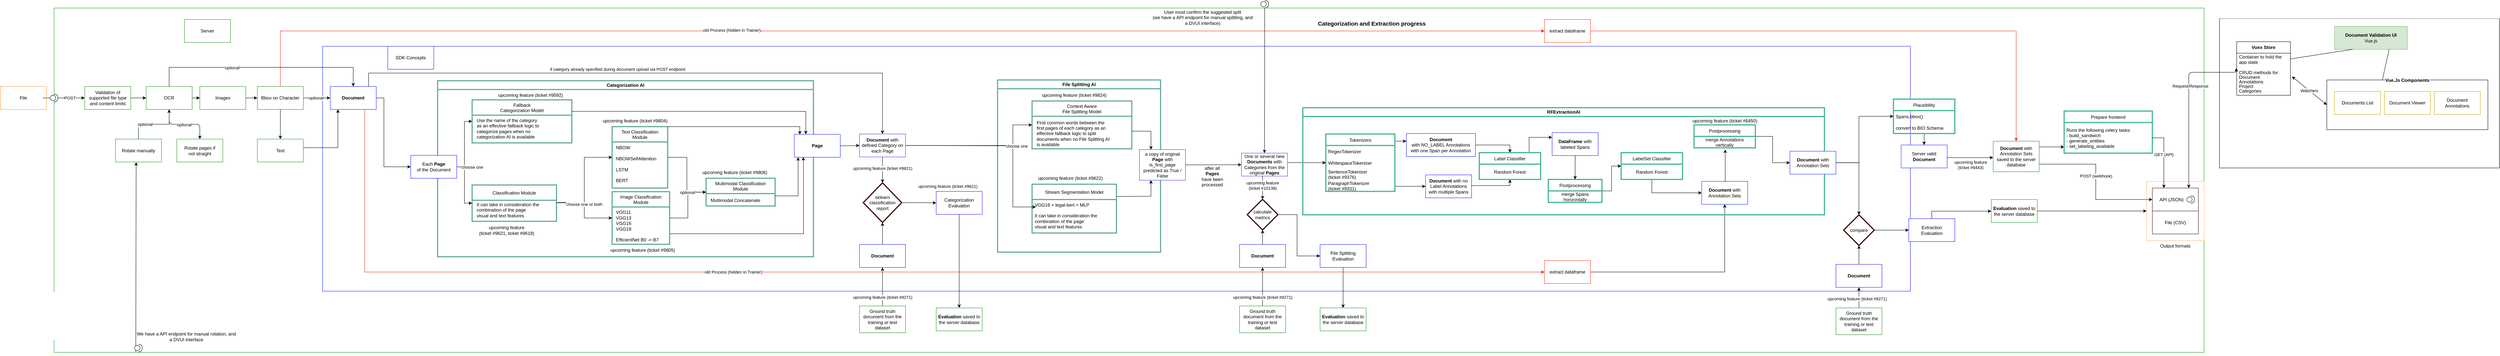 <mxfile version="21.2.9" type="device">
  <diagram id="Y_4e-g6y54JG4lKSlURq" name="Page-1">
    <mxGraphModel dx="5797" dy="2277" grid="1" gridSize="10" guides="1" tooltips="1" connect="1" arrows="1" fold="1" page="1" pageScale="1" pageWidth="850" pageHeight="1100" math="0" shadow="0">
      <root>
        <mxCell id="0" />
        <mxCell id="1" parent="0" />
        <mxCell id="4hGdP1M2JwbJeWWglB2I-54" value="" style="rounded=0;whiteSpace=wrap;html=1;strokeColor=#129416;" parent="1" vertex="1">
          <mxGeometry x="-850" y="120" width="5606" height="900" as="geometry" />
        </mxCell>
        <mxCell id="2g9Gco3Wk7Qit-5-Im8r-12" value="Output formats" style="rounded=0;whiteSpace=wrap;html=1;strokeColor=#FFB366;labelPosition=center;verticalLabelPosition=bottom;align=center;verticalAlign=top;" parent="1" vertex="1">
          <mxGeometry x="4606" y="573" width="150" height="155" as="geometry" />
        </mxCell>
        <mxCell id="4hGdP1M2JwbJeWWglB2I-15" value="" style="rounded=0;whiteSpace=wrap;html=1;strokeColor=#0F17FF;" parent="1" vertex="1">
          <mxGeometry x="-150" y="220" width="4140" height="640" as="geometry" />
        </mxCell>
        <mxCell id="4hGdP1M2JwbJeWWglB2I-59" style="edgeStyle=orthogonalEdgeStyle;rounded=0;orthogonalLoop=1;jettySize=auto;html=1;exitX=0.5;exitY=0;exitDx=0;exitDy=0;entryX=0;entryY=0.5;entryDx=0;entryDy=0;strokeColor=#E62712;" parent="1" source="4hGdP1M2JwbJeWWglB2I-42" target="4hGdP1M2JwbJeWWglB2I-60" edge="1">
          <mxGeometry relative="1" as="geometry">
            <Array as="points">
              <mxPoint x="-260" y="180" />
            </Array>
          </mxGeometry>
        </mxCell>
        <mxCell id="9MLLla6oI4jPxRE4S_ba-36" value="old Process (hidden in Trainer)" style="edgeLabel;html=1;align=center;verticalAlign=middle;resizable=0;points=[];" parent="4hGdP1M2JwbJeWWglB2I-59" vertex="1" connectable="0">
          <mxGeometry x="-0.086" y="2" relative="1" as="geometry">
            <mxPoint x="-251" as="offset" />
          </mxGeometry>
        </mxCell>
        <mxCell id="vx7GEG0v0-2Jzm9RmqDa-37" style="edgeStyle=orthogonalEdgeStyle;rounded=0;orthogonalLoop=1;jettySize=auto;html=1;entryX=0;entryY=0.5;entryDx=0;entryDy=0;" parent="1" source="4hGdP1M2JwbJeWWglB2I-1" target="vx7GEG0v0-2Jzm9RmqDa-39" edge="1">
          <mxGeometry relative="1" as="geometry">
            <mxPoint x="-90" y="760" as="targetPoint" />
            <Array as="points">
              <mxPoint x="10" y="355" />
              <mxPoint x="10" y="535" />
            </Array>
          </mxGeometry>
        </mxCell>
        <mxCell id="9MLLla6oI4jPxRE4S_ba-65" style="edgeStyle=orthogonalEdgeStyle;rounded=0;orthogonalLoop=1;jettySize=auto;html=1;entryX=0.5;entryY=0;entryDx=0;entryDy=0;" parent="1" source="4hGdP1M2JwbJeWWglB2I-4" target="9MLLla6oI4jPxRE4S_ba-66" edge="1">
          <mxGeometry relative="1" as="geometry">
            <Array as="points">
              <mxPoint x="2946" y="478" />
            </Array>
          </mxGeometry>
        </mxCell>
        <mxCell id="4hGdP1M2JwbJeWWglB2I-4" value="&lt;div&gt;&lt;b&gt;Document&lt;/b&gt;&lt;br&gt;&lt;/div&gt;&lt;div&gt;with NO_LABEL Annotations&lt;/div&gt;&lt;div&gt;with one Span per Annotation&lt;/div&gt;" style="rounded=0;whiteSpace=wrap;html=1;strokeColor=#0F17FF;" parent="1" vertex="1">
          <mxGeometry x="2676" y="448" width="180" height="60" as="geometry" />
        </mxCell>
        <mxCell id="4hGdP1M2JwbJeWWglB2I-38" value="SDK Concepts" style="rounded=0;whiteSpace=wrap;html=1;fillColor=none;strokeColor=#0F17FF;" parent="1" vertex="1">
          <mxGeometry x="20" y="220" width="120" height="60" as="geometry" />
        </mxCell>
        <mxCell id="2g9Gco3Wk7Qit-5-Im8r-6" style="edgeStyle=orthogonalEdgeStyle;rounded=0;orthogonalLoop=1;jettySize=auto;html=1;exitX=1;exitY=0.5;exitDx=0;exitDy=0;" parent="1" source="4hGdP1M2JwbJeWWglB2I-40" target="2g9Gco3Wk7Qit-5-Im8r-5" edge="1">
          <mxGeometry relative="1" as="geometry">
            <Array as="points">
              <mxPoint x="4326" y="483" />
            </Array>
          </mxGeometry>
        </mxCell>
        <mxCell id="2g9Gco3Wk7Qit-5-Im8r-18" style="edgeStyle=orthogonalEdgeStyle;rounded=0;orthogonalLoop=1;jettySize=auto;html=1;exitX=1;exitY=0.75;exitDx=0;exitDy=0;entryX=0;entryY=0.5;entryDx=0;entryDy=0;" parent="1" source="4hGdP1M2JwbJeWWglB2I-40" target="9MLLla6oI4jPxRE4S_ba-106" edge="1">
          <mxGeometry relative="1" as="geometry" />
        </mxCell>
        <mxCell id="2g9Gco3Wk7Qit-5-Im8r-19" value="POST (webhook)" style="edgeLabel;html=1;align=center;verticalAlign=middle;resizable=0;points=[];" parent="2g9Gco3Wk7Qit-5-Im8r-18" vertex="1" connectable="0">
          <mxGeometry x="-0.082" relative="1" as="geometry">
            <mxPoint as="offset" />
          </mxGeometry>
        </mxCell>
        <mxCell id="4hGdP1M2JwbJeWWglB2I-40" value="&lt;b&gt;Document &lt;/b&gt;with Annotation Sets saved to the server database" style="rounded=0;whiteSpace=wrap;html=1;strokeColor=#129416;" parent="1" vertex="1">
          <mxGeometry x="4206" y="468" width="120" height="80" as="geometry" />
        </mxCell>
        <mxCell id="4hGdP1M2JwbJeWWglB2I-44" style="edgeStyle=orthogonalEdgeStyle;rounded=0;orthogonalLoop=1;jettySize=auto;html=1;" parent="1" source="4hGdP1M2JwbJeWWglB2I-42" target="4hGdP1M2JwbJeWWglB2I-1" edge="1">
          <mxGeometry relative="1" as="geometry">
            <Array as="points">
              <mxPoint x="-130" y="355" />
              <mxPoint x="-130" y="355" />
            </Array>
          </mxGeometry>
        </mxCell>
        <mxCell id="9MLLla6oI4jPxRE4S_ba-6" value="optional" style="edgeLabel;html=1;align=center;verticalAlign=middle;resizable=0;points=[];" parent="4hGdP1M2JwbJeWWglB2I-44" vertex="1" connectable="0">
          <mxGeometry x="-0.063" relative="1" as="geometry">
            <mxPoint as="offset" />
          </mxGeometry>
        </mxCell>
        <mxCell id="9MLLla6oI4jPxRE4S_ba-1" value="" style="edgeStyle=orthogonalEdgeStyle;rounded=0;orthogonalLoop=1;jettySize=auto;html=1;" parent="1" source="4hGdP1M2JwbJeWWglB2I-42" target="4hGdP1M2JwbJeWWglB2I-43" edge="1">
          <mxGeometry relative="1" as="geometry" />
        </mxCell>
        <mxCell id="4hGdP1M2JwbJeWWglB2I-42" value="Bbox on Character" style="rounded=0;whiteSpace=wrap;html=1;fillColor=none;strokeColor=#129416;" parent="1" vertex="1">
          <mxGeometry x="-320" y="325" width="120" height="60" as="geometry" />
        </mxCell>
        <mxCell id="4hGdP1M2JwbJeWWglB2I-45" style="edgeStyle=orthogonalEdgeStyle;rounded=0;orthogonalLoop=1;jettySize=auto;html=1;" parent="1" source="4hGdP1M2JwbJeWWglB2I-43" target="4hGdP1M2JwbJeWWglB2I-1" edge="1">
          <mxGeometry relative="1" as="geometry">
            <Array as="points">
              <mxPoint x="-110" y="485" />
            </Array>
          </mxGeometry>
        </mxCell>
        <mxCell id="4hGdP1M2JwbJeWWglB2I-43" value="Text" style="rounded=0;whiteSpace=wrap;html=1;fillColor=none;strokeColor=#129416;" parent="1" vertex="1">
          <mxGeometry x="-320" y="462.5" width="120" height="60" as="geometry" />
        </mxCell>
        <mxCell id="9MLLla6oI4jPxRE4S_ba-94" style="edgeStyle=orthogonalEdgeStyle;rounded=0;orthogonalLoop=1;jettySize=auto;html=1;" parent="1" source="4hGdP1M2JwbJeWWglB2I-46" target="9MLLla6oI4jPxRE4S_ba-93" edge="1">
          <mxGeometry relative="1" as="geometry" />
        </mxCell>
        <mxCell id="4hGdP1M2JwbJeWWglB2I-46" value="Document" style="rounded=0;whiteSpace=wrap;html=1;strokeColor=#0F17FF;fontStyle=1" parent="1" vertex="1">
          <mxGeometry x="3796" y="790" width="120" height="60" as="geometry" />
        </mxCell>
        <mxCell id="4hGdP1M2JwbJeWWglB2I-50" style="edgeStyle=orthogonalEdgeStyle;rounded=0;orthogonalLoop=1;jettySize=auto;html=1;" parent="1" source="4hGdP1M2JwbJeWWglB2I-47" target="4hGdP1M2JwbJeWWglB2I-46" edge="1">
          <mxGeometry relative="1" as="geometry" />
        </mxCell>
        <mxCell id="4hGdP1M2JwbJeWWglB2I-47" value="Ground truth document from the training or test dataset" style="rounded=0;whiteSpace=wrap;html=1;strokeColor=#129416;" parent="1" vertex="1">
          <mxGeometry x="3796" y="903.75" width="120" height="70" as="geometry" />
        </mxCell>
        <mxCell id="4hGdP1M2JwbJeWWglB2I-55" value="Server" style="rounded=0;whiteSpace=wrap;html=1;fillColor=none;strokeColor=#129416;" parent="1" vertex="1">
          <mxGeometry x="-510" y="150" width="120" height="60" as="geometry" />
        </mxCell>
        <mxCell id="2g9Gco3Wk7Qit-5-Im8r-14" style="edgeStyle=orthogonalEdgeStyle;rounded=0;orthogonalLoop=1;jettySize=auto;html=1;exitX=1;exitY=0.5;exitDx=0;exitDy=0;entryX=0;entryY=0.5;entryDx=0;entryDy=0;" parent="1" source="4hGdP1M2JwbJeWWglB2I-56" target="2g9Gco3Wk7Qit-5-Im8r-12" edge="1">
          <mxGeometry relative="1" as="geometry" />
        </mxCell>
        <mxCell id="4hGdP1M2JwbJeWWglB2I-56" value="&lt;b&gt;Evaluation&lt;/b&gt; saved to the server database" style="rounded=0;whiteSpace=wrap;html=1;strokeColor=#129416;" parent="1" vertex="1">
          <mxGeometry x="4201" y="620.5" width="120" height="60" as="geometry" />
        </mxCell>
        <mxCell id="4hGdP1M2JwbJeWWglB2I-61" style="edgeStyle=orthogonalEdgeStyle;rounded=0;orthogonalLoop=1;jettySize=auto;html=1;strokeColor=#EB2813;entryX=0.5;entryY=0;entryDx=0;entryDy=0;exitX=1;exitY=0.5;exitDx=0;exitDy=0;" parent="1" source="4hGdP1M2JwbJeWWglB2I-60" target="4hGdP1M2JwbJeWWglB2I-40" edge="1">
          <mxGeometry relative="1" as="geometry">
            <Array as="points">
              <mxPoint x="4266" y="180" />
            </Array>
          </mxGeometry>
        </mxCell>
        <mxCell id="4hGdP1M2JwbJeWWglB2I-60" value="extract dataframe" style="rounded=0;whiteSpace=wrap;html=1;strokeColor=#FF2C14;" parent="1" vertex="1">
          <mxGeometry x="3036" y="150" width="120" height="60" as="geometry" />
        </mxCell>
        <mxCell id="9MLLla6oI4jPxRE4S_ba-4" style="edgeStyle=orthogonalEdgeStyle;rounded=0;orthogonalLoop=1;jettySize=auto;html=1;entryX=0.5;entryY=0;entryDx=0;entryDy=0;" parent="1" source="9MLLla6oI4jPxRE4S_ba-3" target="4hGdP1M2JwbJeWWglB2I-1" edge="1">
          <mxGeometry relative="1" as="geometry">
            <Array as="points">
              <mxPoint x="-550" y="275" />
              <mxPoint x="-70" y="275" />
            </Array>
          </mxGeometry>
        </mxCell>
        <mxCell id="9MLLla6oI4jPxRE4S_ba-5" value="optional" style="edgeLabel;html=1;align=center;verticalAlign=middle;resizable=0;points=[];" parent="9MLLla6oI4jPxRE4S_ba-4" vertex="1" connectable="0">
          <mxGeometry x="-0.263" y="-1" relative="1" as="geometry">
            <mxPoint as="offset" />
          </mxGeometry>
        </mxCell>
        <mxCell id="9MLLla6oI4jPxRE4S_ba-40" value="" style="edgeStyle=orthogonalEdgeStyle;rounded=0;orthogonalLoop=1;jettySize=auto;html=1;" parent="1" source="9MLLla6oI4jPxRE4S_ba-3" target="9MLLla6oI4jPxRE4S_ba-39" edge="1">
          <mxGeometry relative="1" as="geometry" />
        </mxCell>
        <mxCell id="2g9Gco3Wk7Qit-5-Im8r-27" style="endArrow=classic;startArrow=classic;html=1;fontFamily=Helvetica;fontSize=11;fontColor=default;align=center;strokeColor=default;edgeStyle=orthogonalEdgeStyle;" parent="1" source="9MLLla6oI4jPxRE4S_ba-3" target="GbPzBh_5DXwl44FfzJLB-2" edge="1">
          <mxGeometry relative="1" as="geometry" />
        </mxCell>
        <mxCell id="2g9Gco3Wk7Qit-5-Im8r-28" value="optional" style="edgeLabel;html=1;align=center;verticalAlign=middle;resizable=0;points=[];" parent="2g9Gco3Wk7Qit-5-Im8r-27" vertex="1" connectable="0">
          <mxGeometry x="-0.022" y="-1" relative="1" as="geometry">
            <mxPoint as="offset" />
          </mxGeometry>
        </mxCell>
        <mxCell id="9MLLla6oI4jPxRE4S_ba-3" value="OCR" style="rounded=0;whiteSpace=wrap;html=1;fillColor=none;strokeColor=#129416;" parent="1" vertex="1">
          <mxGeometry x="-610" y="325" width="120" height="60" as="geometry" />
        </mxCell>
        <mxCell id="9MLLla6oI4jPxRE4S_ba-45" style="edgeStyle=orthogonalEdgeStyle;rounded=0;orthogonalLoop=1;jettySize=auto;html=1;" parent="1" source="9MLLla6oI4jPxRE4S_ba-90" target="4hGdP1M2JwbJeWWglB2I-40" edge="1">
          <mxGeometry relative="1" as="geometry">
            <mxPoint x="4309" y="363" as="sourcePoint" />
            <Array as="points">
              <mxPoint x="4191" y="511" />
              <mxPoint x="4191" y="511" />
            </Array>
          </mxGeometry>
        </mxCell>
        <mxCell id="V9HdjX9iqHW_Pui06T7V-2" value="upcoming feature&lt;br&gt;(ticket #9443)" style="edgeLabel;html=1;align=center;verticalAlign=middle;resizable=0;points=[];" parent="9MLLla6oI4jPxRE4S_ba-45" vertex="1" connectable="0">
          <mxGeometry x="-0.133" relative="1" as="geometry">
            <mxPoint x="9" y="19" as="offset" />
          </mxGeometry>
        </mxCell>
        <mxCell id="9MLLla6oI4jPxRE4S_ba-41" style="edgeStyle=orthogonalEdgeStyle;rounded=0;orthogonalLoop=1;jettySize=auto;html=1;" parent="1" source="9MLLla6oI4jPxRE4S_ba-39" target="4hGdP1M2JwbJeWWglB2I-42" edge="1">
          <mxGeometry relative="1" as="geometry" />
        </mxCell>
        <mxCell id="9MLLla6oI4jPxRE4S_ba-39" value="Images" style="rounded=0;whiteSpace=wrap;html=1;fillColor=none;strokeColor=#129416;" parent="1" vertex="1">
          <mxGeometry x="-470" y="325" width="120" height="60" as="geometry" />
        </mxCell>
        <mxCell id="9MLLla6oI4jPxRE4S_ba-43" style="edgeStyle=orthogonalEdgeStyle;rounded=0;orthogonalLoop=1;jettySize=auto;html=1;entryX=0;entryY=0.5;entryDx=0;entryDy=0;startArrow=none;" parent="1" source="HjN8L-3muKGVJR2-hx_8-20" target="HjN8L-3muKGVJR2-hx_8-12" edge="1">
          <mxGeometry relative="1" as="geometry" />
        </mxCell>
        <mxCell id="9MLLla6oI4jPxRE4S_ba-92" value="POST" style="edgeLabel;html=1;align=center;verticalAlign=middle;resizable=0;points=[];" parent="9MLLla6oI4jPxRE4S_ba-43" vertex="1" connectable="0">
          <mxGeometry x="0.236" y="-2" relative="1" as="geometry">
            <mxPoint x="-13" y="-2" as="offset" />
          </mxGeometry>
        </mxCell>
        <mxCell id="9MLLla6oI4jPxRE4S_ba-42" value="File" style="rounded=0;whiteSpace=wrap;html=1;strokeColor=#FF9933;" parent="1" vertex="1">
          <mxGeometry x="-990" y="325" width="120" height="60" as="geometry" />
        </mxCell>
        <mxCell id="uCFwbwdLhiHwo-Qxrh92-10" style="edgeStyle=orthogonalEdgeStyle;rounded=0;orthogonalLoop=1;jettySize=auto;html=1;" parent="1" source="9MLLla6oI4jPxRE4S_ba-53" edge="1">
          <mxGeometry relative="1" as="geometry">
            <mxPoint x="2676" y="468" as="targetPoint" />
            <Array as="points">
              <mxPoint x="2676" y="468" />
            </Array>
          </mxGeometry>
        </mxCell>
        <mxCell id="uCFwbwdLhiHwo-Qxrh92-13" style="edgeStyle=orthogonalEdgeStyle;rounded=0;orthogonalLoop=1;jettySize=auto;html=1;" parent="1" source="9MLLla6oI4jPxRE4S_ba-53" target="9MLLla6oI4jPxRE4S_ba-58" edge="1">
          <mxGeometry relative="1" as="geometry">
            <Array as="points">
              <mxPoint x="2666" y="586" />
              <mxPoint x="2666" y="586" />
            </Array>
          </mxGeometry>
        </mxCell>
        <mxCell id="9MLLla6oI4jPxRE4S_ba-53" value="Tokenizers" style="swimlane;fontStyle=0;childLayout=stackLayout;horizontal=1;startSize=30;horizontalStack=0;resizeParent=1;resizeParentMax=0;resizeLast=0;collapsible=1;marginBottom=0;strokeColor=#44B78B;strokeWidth=3;" parent="1" vertex="1">
          <mxGeometry x="2466" y="449.25" width="180" height="150" as="geometry">
            <mxRectangle x="1990" y="441.25" width="150" height="30" as="alternateBounds" />
          </mxGeometry>
        </mxCell>
        <mxCell id="9MLLla6oI4jPxRE4S_ba-56" value="RegexTokenizer" style="text;strokeColor=none;fillColor=none;align=left;verticalAlign=middle;spacingLeft=4;spacingRight=4;overflow=hidden;points=[[0,0.5],[1,0.5]];portConstraint=eastwest;rotatable=0;" parent="9MLLla6oI4jPxRE4S_ba-53" vertex="1">
          <mxGeometry y="30" width="180" height="30" as="geometry" />
        </mxCell>
        <mxCell id="PVjARp0YHHE5zDxc7D2C-11" value="WhitespaceTokenizer" style="text;strokeColor=none;fillColor=none;align=left;verticalAlign=middle;spacingLeft=4;spacingRight=4;overflow=hidden;points=[[0,0.5],[1,0.5]];portConstraint=eastwest;rotatable=0;" parent="9MLLla6oI4jPxRE4S_ba-53" vertex="1">
          <mxGeometry y="60" width="180" height="30" as="geometry" />
        </mxCell>
        <mxCell id="9MLLla6oI4jPxRE4S_ba-54" value="SentenceTokenizer&#xa;(ticket #9376)" style="text;strokeColor=none;fillColor=none;align=left;verticalAlign=middle;spacingLeft=4;spacingRight=4;overflow=hidden;points=[[0,0.5],[1,0.5]];portConstraint=eastwest;rotatable=0;" parent="9MLLla6oI4jPxRE4S_ba-53" vertex="1">
          <mxGeometry y="90" width="180" height="30" as="geometry" />
        </mxCell>
        <mxCell id="9MLLla6oI4jPxRE4S_ba-55" value="ParagraphTokenizer&#xa;(ticket #9331)" style="text;strokeColor=none;fillColor=none;align=left;verticalAlign=middle;spacingLeft=4;spacingRight=4;overflow=hidden;points=[[0,0.5],[1,0.5]];portConstraint=eastwest;rotatable=0;" parent="9MLLla6oI4jPxRE4S_ba-53" vertex="1">
          <mxGeometry y="120" width="180" height="30" as="geometry" />
        </mxCell>
        <mxCell id="9MLLla6oI4jPxRE4S_ba-64" style="edgeStyle=orthogonalEdgeStyle;rounded=0;orthogonalLoop=1;jettySize=auto;html=1;entryX=0.5;entryY=1;entryDx=0;entryDy=0;" parent="1" source="9MLLla6oI4jPxRE4S_ba-58" target="9MLLla6oI4jPxRE4S_ba-66" edge="1">
          <mxGeometry relative="1" as="geometry">
            <Array as="points">
              <mxPoint x="2946" y="584" />
            </Array>
          </mxGeometry>
        </mxCell>
        <mxCell id="9MLLla6oI4jPxRE4S_ba-58" value="&lt;b&gt;Document&lt;/b&gt;&amp;nbsp;with no Label Annotations with multiple Spans" style="rounded=0;whiteSpace=wrap;html=1;strokeColor=#0F17FF;" parent="1" vertex="1">
          <mxGeometry x="2726" y="556.13" width="120" height="60" as="geometry" />
        </mxCell>
        <mxCell id="9MLLla6oI4jPxRE4S_ba-71" style="edgeStyle=orthogonalEdgeStyle;rounded=0;orthogonalLoop=1;jettySize=auto;html=1;" parent="1" source="9MLLla6oI4jPxRE4S_ba-66" target="9MLLla6oI4jPxRE4S_ba-10" edge="1">
          <mxGeometry relative="1" as="geometry">
            <Array as="points">
              <mxPoint x="2996" y="458" />
            </Array>
          </mxGeometry>
        </mxCell>
        <mxCell id="9MLLla6oI4jPxRE4S_ba-66" value="Label Classifier" style="swimlane;fontStyle=0;childLayout=stackLayout;horizontal=1;startSize=30;horizontalStack=0;resizeParent=1;resizeParentMax=0;resizeLast=0;collapsible=1;marginBottom=0;strokeColor=#44B78B;strokeWidth=3;" parent="1" vertex="1">
          <mxGeometry x="2866" y="498" width="160" height="70" as="geometry">
            <mxRectangle x="320" y="370" width="150" height="30" as="alternateBounds" />
          </mxGeometry>
        </mxCell>
        <mxCell id="9MLLla6oI4jPxRE4S_ba-67" value="Random Forest" style="text;strokeColor=none;fillColor=none;align=center;verticalAlign=middle;spacingLeft=4;spacingRight=4;overflow=hidden;points=[[0,0.5],[1,0.5]];portConstraint=eastwest;rotatable=0;" parent="9MLLla6oI4jPxRE4S_ba-66" vertex="1">
          <mxGeometry y="30" width="160" height="40" as="geometry" />
        </mxCell>
        <mxCell id="9MLLla6oI4jPxRE4S_ba-88" style="edgeStyle=orthogonalEdgeStyle;rounded=0;orthogonalLoop=1;jettySize=auto;html=1;entryX=0;entryY=0.5;entryDx=0;entryDy=0;" parent="1" source="9MLLla6oI4jPxRE4S_ba-72" target="9MLLla6oI4jPxRE4S_ba-77" edge="1">
          <mxGeometry relative="1" as="geometry" />
        </mxCell>
        <mxCell id="9MLLla6oI4jPxRE4S_ba-72" value="Postprocessing" style="swimlane;fontStyle=0;childLayout=stackLayout;horizontal=1;startSize=30;horizontalStack=0;resizeParent=1;resizeParentMax=0;resizeLast=0;collapsible=1;marginBottom=0;strokeColor=#44B78B;strokeWidth=3;" parent="1" vertex="1">
          <mxGeometry x="3426" y="425.5" width="160" height="60" as="geometry">
            <mxRectangle x="320" y="370" width="150" height="30" as="alternateBounds" />
          </mxGeometry>
        </mxCell>
        <mxCell id="9MLLla6oI4jPxRE4S_ba-85" value="merge Annotations&#xa;vertically" style="text;strokeColor=none;fillColor=none;align=center;verticalAlign=middle;spacingLeft=4;spacingRight=4;overflow=hidden;points=[[0,0.5],[1,0.5]];portConstraint=eastwest;rotatable=0;" parent="9MLLla6oI4jPxRE4S_ba-72" vertex="1">
          <mxGeometry y="30" width="160" height="30" as="geometry" />
        </mxCell>
        <mxCell id="9MLLla6oI4jPxRE4S_ba-89" style="edgeStyle=orthogonalEdgeStyle;rounded=0;orthogonalLoop=1;jettySize=auto;html=1;entryX=0;entryY=0.5;entryDx=0;entryDy=0;" parent="1" source="9MLLla6oI4jPxRE4S_ba-77" target="9MLLla6oI4jPxRE4S_ba-79" edge="1">
          <mxGeometry relative="1" as="geometry">
            <Array as="points">
              <mxPoint x="3856" y="524" />
              <mxPoint x="3856" y="403" />
            </Array>
          </mxGeometry>
        </mxCell>
        <mxCell id="9MLLla6oI4jPxRE4S_ba-95" style="edgeStyle=orthogonalEdgeStyle;rounded=0;orthogonalLoop=1;jettySize=auto;html=1;" parent="1" source="9MLLla6oI4jPxRE4S_ba-77" target="9MLLla6oI4jPxRE4S_ba-93" edge="1">
          <mxGeometry relative="1" as="geometry">
            <Array as="points">
              <mxPoint x="3856" y="524" />
            </Array>
          </mxGeometry>
        </mxCell>
        <mxCell id="9MLLla6oI4jPxRE4S_ba-91" style="edgeStyle=orthogonalEdgeStyle;rounded=0;orthogonalLoop=1;jettySize=auto;html=1;" parent="1" source="9MLLla6oI4jPxRE4S_ba-78" target="9MLLla6oI4jPxRE4S_ba-90" edge="1">
          <mxGeometry relative="1" as="geometry">
            <Array as="points">
              <mxPoint x="4026" y="458" />
              <mxPoint x="4026" y="458" />
            </Array>
          </mxGeometry>
        </mxCell>
        <mxCell id="9MLLla6oI4jPxRE4S_ba-78" value="Plausibility" style="swimlane;fontStyle=0;childLayout=stackLayout;horizontal=1;startSize=30;horizontalStack=0;resizeParent=1;resizeParentMax=0;resizeLast=0;collapsible=1;marginBottom=0;strokeColor=#44B78B;strokeWidth=3;" parent="1" vertex="1">
          <mxGeometry x="3946" y="358" width="160" height="90" as="geometry">
            <mxRectangle x="320" y="370" width="150" height="30" as="alternateBounds" />
          </mxGeometry>
        </mxCell>
        <mxCell id="9MLLla6oI4jPxRE4S_ba-79" value="Spans.bbox()" style="text;strokeColor=none;fillColor=none;align=left;verticalAlign=middle;spacingLeft=4;spacingRight=4;overflow=hidden;points=[[0,0.5],[1,0.5]];portConstraint=eastwest;rotatable=0;" parent="9MLLla6oI4jPxRE4S_ba-78" vertex="1">
          <mxGeometry y="30" width="160" height="30" as="geometry" />
        </mxCell>
        <mxCell id="9MLLla6oI4jPxRE4S_ba-80" value="convert to BIO Schema" style="text;strokeColor=none;fillColor=none;align=left;verticalAlign=middle;spacingLeft=4;spacingRight=4;overflow=hidden;points=[[0,0.5],[1,0.5]];portConstraint=eastwest;rotatable=0;" parent="9MLLla6oI4jPxRE4S_ba-78" vertex="1">
          <mxGeometry y="60" width="160" height="30" as="geometry" />
        </mxCell>
        <mxCell id="9MLLla6oI4jPxRE4S_ba-97" style="edgeStyle=orthogonalEdgeStyle;rounded=0;orthogonalLoop=1;jettySize=auto;html=1;" parent="1" source="9MLLla6oI4jPxRE4S_ba-93" target="9MLLla6oI4jPxRE4S_ba-96" edge="1">
          <mxGeometry relative="1" as="geometry" />
        </mxCell>
        <mxCell id="9MLLla6oI4jPxRE4S_ba-93" value="compare" style="rhombus;whiteSpace=wrap;html=1;strokeColor=#3D0A05;strokeWidth=3;" parent="1" vertex="1">
          <mxGeometry x="3816" y="660.5" width="80" height="80" as="geometry" />
        </mxCell>
        <mxCell id="9MLLla6oI4jPxRE4S_ba-98" style="edgeStyle=orthogonalEdgeStyle;rounded=0;orthogonalLoop=1;jettySize=auto;html=1;" parent="1" source="9MLLla6oI4jPxRE4S_ba-96" target="4hGdP1M2JwbJeWWglB2I-56" edge="1">
          <mxGeometry relative="1" as="geometry">
            <Array as="points">
              <mxPoint x="4046" y="651" />
            </Array>
          </mxGeometry>
        </mxCell>
        <mxCell id="9MLLla6oI4jPxRE4S_ba-96" value="&lt;div&gt;Extraction &lt;br&gt;&lt;/div&gt;&lt;div&gt;Evaluation&lt;/div&gt;" style="rounded=0;whiteSpace=wrap;html=1;strokeColor=#0F17FF;" parent="1" vertex="1">
          <mxGeometry x="3986" y="670.5" width="120" height="60" as="geometry" />
        </mxCell>
        <mxCell id="9MLLla6oI4jPxRE4S_ba-104" value="File (CSV)" style="rounded=0;whiteSpace=wrap;html=1;strokeColor=#3D0A05;" parent="1" vertex="1">
          <mxGeometry x="4621" y="650.5" width="120" height="60" as="geometry" />
        </mxCell>
        <mxCell id="9MLLla6oI4jPxRE4S_ba-106" value="API (JSON)&amp;nbsp;&amp;nbsp;&amp;nbsp;&amp;nbsp;&amp;nbsp;&amp;nbsp; " style="rounded=0;whiteSpace=wrap;html=1;strokeColor=#3D0A05;" parent="1" vertex="1">
          <mxGeometry x="4621" y="590.5" width="120" height="60" as="geometry" />
        </mxCell>
        <mxCell id="V9HdjX9iqHW_Pui06T7V-6" style="edgeStyle=orthogonalEdgeStyle;rounded=0;orthogonalLoop=1;jettySize=auto;html=1;" parent="1" source="V9HdjX9iqHW_Pui06T7V-3" target="4hGdP1M2JwbJeWWglB2I-25" edge="1">
          <mxGeometry relative="1" as="geometry" />
        </mxCell>
        <mxCell id="V9HdjX9iqHW_Pui06T7V-3" value="extract dataframe" style="rounded=0;whiteSpace=wrap;html=1;strokeColor=#FF2C14;" parent="1" vertex="1">
          <mxGeometry x="3036" y="780" width="120" height="60" as="geometry" />
        </mxCell>
        <mxCell id="LKTkPYLuN1g2WceH0jgF-83" value="" style="swimlane;startSize=0;labelBackgroundColor=none;fillStyle=auto;rounded=0;swimlaneFillColor=default;" parent="1" vertex="1">
          <mxGeometry x="4796" y="148" width="730" height="390" as="geometry" />
        </mxCell>
        <mxCell id="LKTkPYLuN1g2WceH0jgF-74" value="Vue.Js Components" style="swimlane;startSize=0;movable=1;resizable=1;rotatable=1;deletable=1;editable=1;connectable=1;fillColor=#D4E1F5;labelBackgroundColor=default;labelBorderColor=#FFFFFF;" parent="LKTkPYLuN1g2WceH0jgF-83" vertex="1">
          <mxGeometry x="280" y="160" width="420" height="130" as="geometry">
            <mxRectangle x="850" y="260" width="50" height="40" as="alternateBounds" />
          </mxGeometry>
        </mxCell>
        <mxCell id="LKTkPYLuN1g2WceH0jgF-77" value="Document Annotations" style="rounded=0;whiteSpace=wrap;html=1;movable=1;resizable=1;rotatable=1;deletable=1;editable=1;connectable=1;fillColor=none;strokeColor=#d79b00;" parent="LKTkPYLuN1g2WceH0jgF-74" vertex="1">
          <mxGeometry x="280" y="30" width="120" height="60" as="geometry" />
        </mxCell>
        <mxCell id="LKTkPYLuN1g2WceH0jgF-76" value="Document Viewer" style="whiteSpace=wrap;html=1;rounded=0;movable=1;resizable=1;rotatable=1;deletable=1;editable=1;connectable=1;fillColor=none;strokeColor=#d79b00;" parent="LKTkPYLuN1g2WceH0jgF-74" vertex="1">
          <mxGeometry x="150" y="30" width="120" height="60" as="geometry" />
        </mxCell>
        <mxCell id="LKTkPYLuN1g2WceH0jgF-75" value="Documents List" style="rounded=0;whiteSpace=wrap;html=1;movable=1;resizable=1;rotatable=1;deletable=1;editable=1;connectable=1;fillColor=none;strokeColor=#d79b00;" parent="LKTkPYLuN1g2WceH0jgF-74" vertex="1">
          <mxGeometry x="20" y="30" width="120" height="60" as="geometry" />
        </mxCell>
        <mxCell id="mCsw30LCLhBXIYTIs269-1" value="&lt;b&gt;Vuex Store&lt;/b&gt;" style="swimlane;fontStyle=0;childLayout=stackLayout;horizontal=1;startSize=30;horizontalStack=0;resizeParent=1;resizeParentMax=0;resizeLast=0;collapsible=1;marginBottom=0;whiteSpace=wrap;html=1;" parent="LKTkPYLuN1g2WceH0jgF-83" vertex="1">
          <mxGeometry x="45" y="60" width="140" height="140" as="geometry" />
        </mxCell>
        <mxCell id="mCsw30LCLhBXIYTIs269-2" value="Container to hold the app state" style="text;strokeColor=none;fillColor=none;align=left;verticalAlign=middle;spacingLeft=4;spacingRight=4;overflow=hidden;points=[[0,0.5],[1,0.5]];portConstraint=eastwest;rotatable=0;whiteSpace=wrap;html=1;fontSize=12;" parent="mCsw30LCLhBXIYTIs269-1" vertex="1">
          <mxGeometry y="30" width="140" height="30" as="geometry" />
        </mxCell>
        <mxCell id="mCsw30LCLhBXIYTIs269-4" value="&lt;p style=&quot;line-height: 100%; font-size: 12px;&quot;&gt;&lt;font style=&quot;font-size: 12px;&quot;&gt;CRUD methods for:&lt;br&gt;Document&lt;br&gt;Annotations&lt;br&gt;Project&lt;br&gt;Categories&lt;br&gt;&lt;/font&gt;&lt;/p&gt;" style="text;strokeColor=none;fillColor=none;align=left;verticalAlign=middle;spacingLeft=4;spacingRight=4;overflow=hidden;points=[[0,0.5],[1,0.5]];portConstraint=eastwest;rotatable=0;whiteSpace=wrap;html=1;fontSize=16;" parent="mCsw30LCLhBXIYTIs269-1" vertex="1">
          <mxGeometry y="60" width="140" height="80" as="geometry" />
        </mxCell>
        <mxCell id="LKTkPYLuN1g2WceH0jgF-73" value="Watchers" style="endArrow=classic;startArrow=classic;html=1;rounded=0;exitX=1.029;exitY=0.388;exitDx=0;exitDy=0;movable=1;resizable=1;rotatable=1;deletable=1;editable=1;connectable=1;entryX=0;entryY=0.5;entryDx=0;entryDy=0;exitPerimeter=0;" parent="LKTkPYLuN1g2WceH0jgF-83" source="mCsw30LCLhBXIYTIs269-4" target="LKTkPYLuN1g2WceH0jgF-74" edge="1">
          <mxGeometry width="50" height="50" relative="1" as="geometry">
            <mxPoint x="170" y="142.5" as="sourcePoint" />
            <mxPoint x="295" y="140" as="targetPoint" />
          </mxGeometry>
        </mxCell>
        <mxCell id="LKTkPYLuN1g2WceH0jgF-64" value="&lt;b&gt;Document Validation UI&lt;/b&gt;&lt;br&gt;Vue.js" style="rounded=0;whiteSpace=wrap;html=1;movable=1;resizable=1;rotatable=1;deletable=1;editable=1;connectable=1;fillColor=#d5e8d4;strokeColor=#82b366;" parent="LKTkPYLuN1g2WceH0jgF-83" vertex="1">
          <mxGeometry x="300" y="20" width="190" height="60" as="geometry" />
        </mxCell>
        <mxCell id="LKTkPYLuN1g2WceH0jgF-79" value="" style="endArrow=none;html=1;rounded=0;fontSize=19;entryX=0.25;entryY=1;entryDx=0;entryDy=0;exitX=1;exitY=0.5;exitDx=0;exitDy=0;movable=1;resizable=1;rotatable=1;deletable=1;editable=1;connectable=1;" parent="LKTkPYLuN1g2WceH0jgF-83" source="mCsw30LCLhBXIYTIs269-2" target="LKTkPYLuN1g2WceH0jgF-64" edge="1">
          <mxGeometry width="50" height="50" relative="1" as="geometry">
            <mxPoint x="155" y="118.75" as="sourcePoint" />
            <mxPoint x="330" y="315" as="targetPoint" />
          </mxGeometry>
        </mxCell>
        <mxCell id="I0hLGGDyabvLFm6WPscO-2" value="" style="endArrow=none;html=1;rounded=0;entryX=0.75;entryY=1;entryDx=0;entryDy=0;exitX=0.345;exitY=-0.004;exitDx=0;exitDy=0;exitPerimeter=0;" parent="LKTkPYLuN1g2WceH0jgF-83" source="LKTkPYLuN1g2WceH0jgF-74" target="LKTkPYLuN1g2WceH0jgF-64" edge="1">
          <mxGeometry width="50" height="50" relative="1" as="geometry">
            <mxPoint x="270" y="270" as="sourcePoint" />
            <mxPoint x="320" y="220" as="targetPoint" />
          </mxGeometry>
        </mxCell>
        <mxCell id="gmDyt483ovcnzdWVHVRp-11" value="" style="endArrow=classic;html=1;rounded=0;entryX=0;entryY=0.5;entryDx=0;entryDy=0;exitX=1;exitY=0.5;exitDx=0;exitDy=0;edgeStyle=orthogonalEdgeStyle;" parent="1" source="vx7GEG0v0-2Jzm9RmqDa-44" target="gmDyt483ovcnzdWVHVRp-7" edge="1">
          <mxGeometry width="50" height="50" relative="1" as="geometry">
            <mxPoint x="1260" y="361.25" as="sourcePoint" />
            <mxPoint x="530" y="305" as="targetPoint" />
            <Array as="points" />
          </mxGeometry>
        </mxCell>
        <mxCell id="PVjARp0YHHE5zDxc7D2C-14" style="edgeStyle=orthogonalEdgeStyle;rounded=0;orthogonalLoop=1;jettySize=auto;html=1;exitX=1;exitY=0.5;exitDx=0;exitDy=0;entryX=0;entryY=0.5;entryDx=0;entryDy=0;" parent="1" source="PVjARp0YHHE5zDxc7D2C-7" target="vx7GEG0v0-2Jzm9RmqDa-51" edge="1">
          <mxGeometry relative="1" as="geometry">
            <mxPoint x="4046" y="368" as="targetPoint" />
            <Array as="points" />
          </mxGeometry>
        </mxCell>
        <mxCell id="PVjARp0YHHE5zDxc7D2C-7" value="Postprocessing" style="swimlane;fontStyle=0;childLayout=stackLayout;horizontal=1;startSize=30;horizontalStack=0;resizeParent=1;resizeParentMax=0;resizeLast=0;collapsible=1;marginBottom=0;strokeColor=#44B78B;strokeWidth=3;" parent="1" vertex="1">
          <mxGeometry x="3046" y="568" width="140" height="60" as="geometry">
            <mxRectangle x="320" y="370" width="150" height="30" as="alternateBounds" />
          </mxGeometry>
        </mxCell>
        <mxCell id="PVjARp0YHHE5zDxc7D2C-8" value="merge Spans&#xa;horizontally" style="text;strokeColor=none;fillColor=none;align=center;verticalAlign=middle;spacingLeft=4;spacingRight=4;overflow=hidden;points=[[0,0.5],[1,0.5]];portConstraint=eastwest;rotatable=0;" parent="PVjARp0YHHE5zDxc7D2C-7" vertex="1">
          <mxGeometry y="30" width="140" height="30" as="geometry" />
        </mxCell>
        <mxCell id="9MLLla6oI4jPxRE4S_ba-90" value="Server valid&lt;br&gt;&lt;b&gt;Document&lt;/b&gt;" style="rounded=0;whiteSpace=wrap;html=1;strokeColor=#1222FF;" parent="1" vertex="1">
          <mxGeometry x="3966" y="478" width="120" height="60" as="geometry" />
        </mxCell>
        <mxCell id="GbPzBh_5DXwl44FfzJLB-1" value="Categorization and Extraction progress" style="text;html=1;strokeColor=none;fillColor=none;align=center;verticalAlign=middle;whiteSpace=wrap;rounded=0;fontStyle=1;fontSize=15;" parent="1" vertex="1">
          <mxGeometry x="2401" y="100" width="370" height="120" as="geometry" />
        </mxCell>
        <mxCell id="GbPzBh_5DXwl44FfzJLB-2" value="&lt;span style=&quot;font-weight: normal;&quot;&gt;Rotate pages if&lt;br&gt;not straight&lt;br&gt;&lt;/span&gt;" style="rounded=0;whiteSpace=wrap;html=1;fillColor=none;strokeColor=#129416;fontStyle=1" parent="1" vertex="1">
          <mxGeometry x="-530" y="462.5" width="120" height="60" as="geometry" />
        </mxCell>
        <mxCell id="2g9Gco3Wk7Qit-5-Im8r-3" value="Prepare frontend" style="swimlane;fontStyle=0;childLayout=stackLayout;horizontal=1;startSize=30;horizontalStack=0;resizeParent=1;resizeParentMax=0;resizeLast=0;collapsible=1;marginBottom=0;strokeColor=#44B78B;strokeWidth=3;" parent="1" vertex="1">
          <mxGeometry x="4391" y="389.25" width="230" height="110" as="geometry">
            <mxRectangle x="320" y="370" width="150" height="30" as="alternateBounds" />
          </mxGeometry>
        </mxCell>
        <mxCell id="2g9Gco3Wk7Qit-5-Im8r-5" value="Runs the following celery tasks:&#xa;- build_sandwich&#xa;- generate_entities&#xa;- set_labeling_available" style="text;strokeColor=none;fillColor=none;align=left;verticalAlign=middle;spacingLeft=4;spacingRight=4;overflow=hidden;points=[[0,0.5],[1,0.5]];portConstraint=eastwest;rotatable=0;" parent="2g9Gco3Wk7Qit-5-Im8r-3" vertex="1">
          <mxGeometry y="30" width="230" height="80" as="geometry" />
        </mxCell>
        <mxCell id="2g9Gco3Wk7Qit-5-Im8r-21" style="edgeStyle=orthogonalEdgeStyle;rounded=0;orthogonalLoop=1;jettySize=auto;html=1;exitX=1;exitY=0.5;exitDx=0;exitDy=0;entryX=0.25;entryY=0;entryDx=0;entryDy=0;" parent="1" source="2g9Gco3Wk7Qit-5-Im8r-5" target="9MLLla6oI4jPxRE4S_ba-106" edge="1">
          <mxGeometry relative="1" as="geometry" />
        </mxCell>
        <mxCell id="2g9Gco3Wk7Qit-5-Im8r-22" value="GET (API)" style="edgeLabel;html=1;align=center;verticalAlign=middle;resizable=0;points=[];" parent="2g9Gco3Wk7Qit-5-Im8r-21" vertex="1" connectable="0">
          <mxGeometry x="-0.086" relative="1" as="geometry">
            <mxPoint as="offset" />
          </mxGeometry>
        </mxCell>
        <mxCell id="2g9Gco3Wk7Qit-5-Im8r-24" style="endArrow=classic;startArrow=classic;html=1;fontFamily=Helvetica;fontSize=11;fontColor=default;align=center;strokeColor=default;edgeStyle=orthogonalEdgeStyle;entryX=-0.007;entryY=0.113;entryDx=0;entryDy=0;entryPerimeter=0;" parent="1" source="9MLLla6oI4jPxRE4S_ba-106" target="mCsw30LCLhBXIYTIs269-4" edge="1">
          <mxGeometry relative="1" as="geometry">
            <Array as="points">
              <mxPoint x="4716" y="288" />
            </Array>
            <mxPoint x="4816" y="288" as="targetPoint" />
          </mxGeometry>
        </mxCell>
        <mxCell id="2g9Gco3Wk7Qit-5-Im8r-26" value="Request/Response" style="edgeLabel;html=1;align=center;verticalAlign=middle;resizable=0;points=[];" parent="2g9Gco3Wk7Qit-5-Im8r-24" vertex="1" connectable="0">
          <mxGeometry x="0.219" y="-4" relative="1" as="geometry">
            <mxPoint as="offset" />
          </mxGeometry>
        </mxCell>
        <mxCell id="vx7GEG0v0-2Jzm9RmqDa-35" value="Categorization AI" style="swimlane;whiteSpace=wrap;html=1;strokeColor=#67AB9F;strokeWidth=3;" parent="1" vertex="1">
          <mxGeometry x="150" y="310" width="980" height="460" as="geometry" />
        </mxCell>
        <mxCell id="vx7GEG0v0-2Jzm9RmqDa-28" value="Fallback&#xa;Categorization Model" style="swimlane;strokeColor=#67AB9F;strokeWidth=3;fontStyle=0;startSize=40;" parent="vx7GEG0v0-2Jzm9RmqDa-35" vertex="1">
          <mxGeometry x="90" y="50" width="260" height="112.5" as="geometry" />
        </mxCell>
        <mxCell id="vx7GEG0v0-2Jzm9RmqDa-29" value="&lt;div&gt;Use the name of the category&lt;/div&gt;&lt;div&gt;as an effective fallback logic to&lt;/div&gt;&lt;div&gt;categorize pages when no&lt;/div&gt;&lt;div&gt;categorization AI is available&lt;/div&gt;" style="text;html=1;resizable=0;autosize=1;align=left;verticalAlign=middle;points=[];fillColor=none;strokeColor=none;rounded=0;strokeWidth=3;" parent="vx7GEG0v0-2Jzm9RmqDa-28" vertex="1">
          <mxGeometry x="10" y="40" width="210" height="70" as="geometry" />
        </mxCell>
        <mxCell id="HjN8L-3muKGVJR2-hx_8-2" value="upcoming feature (ticket #9592)" style="text;html=1;strokeColor=none;fillColor=none;align=center;verticalAlign=middle;whiteSpace=wrap;rounded=0;" parent="vx7GEG0v0-2Jzm9RmqDa-28" vertex="1">
          <mxGeometry x="-25" y="-27" width="355" height="30" as="geometry" />
        </mxCell>
        <mxCell id="vx7GEG0v0-2Jzm9RmqDa-30" value="Classification Module" style="swimlane;strokeColor=#67AB9F;strokeWidth=3;fontStyle=0;startSize=40;" parent="vx7GEG0v0-2Jzm9RmqDa-35" vertex="1">
          <mxGeometry x="90" y="272.5" width="220" height="95" as="geometry" />
        </mxCell>
        <mxCell id="vx7GEG0v0-2Jzm9RmqDa-31" value="&lt;div&gt;It can take in consideration the&lt;/div&gt;&lt;div&gt;combination of the page&lt;/div&gt;&lt;div&gt;visual and text features&lt;/div&gt;" style="text;html=1;resizable=0;autosize=1;align=left;verticalAlign=middle;points=[];fillColor=none;strokeColor=none;rounded=0;strokeWidth=3;" parent="vx7GEG0v0-2Jzm9RmqDa-30" vertex="1">
          <mxGeometry x="10" y="35" width="210" height="60" as="geometry" />
        </mxCell>
        <mxCell id="vx7GEG0v0-2Jzm9RmqDa-19" value="Image Classification&#xa;Module" style="swimlane;strokeColor=#67AB9F;strokeWidth=3;fontStyle=0;startSize=40;" parent="vx7GEG0v0-2Jzm9RmqDa-35" vertex="1">
          <mxGeometry x="455" y="290" width="150" height="137.5" as="geometry" />
        </mxCell>
        <mxCell id="vx7GEG0v0-2Jzm9RmqDa-20" value="&lt;div align=&quot;left&quot;&gt;VGG11&lt;/div&gt;&lt;div align=&quot;left&quot;&gt;VGG13&lt;/div&gt;&lt;div align=&quot;left&quot;&gt;VGG16&lt;/div&gt;&lt;div align=&quot;left&quot;&gt;VGG19&lt;/div&gt;&lt;div align=&quot;left&quot;&gt;&lt;br&gt;&lt;/div&gt;&lt;div align=&quot;left&quot;&gt;EfficientNet B0 -&amp;gt; B7&lt;br&gt;&lt;/div&gt;" style="text;html=1;resizable=0;autosize=1;align=left;verticalAlign=middle;points=[];fillColor=none;strokeColor=none;rounded=0;strokeWidth=3;" parent="vx7GEG0v0-2Jzm9RmqDa-19" vertex="1">
          <mxGeometry x="7.5" y="40" width="160" height="100" as="geometry" />
        </mxCell>
        <mxCell id="vx7GEG0v0-2Jzm9RmqDa-25" style="edgeStyle=orthogonalEdgeStyle;rounded=0;orthogonalLoop=1;jettySize=auto;html=1;entryX=0;entryY=0.5;entryDx=0;entryDy=0;exitX=1.014;exitY=0.179;exitDx=0;exitDy=0;exitPerimeter=0;" parent="vx7GEG0v0-2Jzm9RmqDa-35" source="vx7GEG0v0-2Jzm9RmqDa-31" target="vx7GEG0v0-2Jzm9RmqDa-19" edge="1">
          <mxGeometry relative="1" as="geometry" />
        </mxCell>
        <mxCell id="vx7GEG0v0-2Jzm9RmqDa-2" value="Text Classification&#xa;Module" style="swimlane;strokeColor=#67AB9F;strokeWidth=3;fontStyle=0;startSize=40;" parent="vx7GEG0v0-2Jzm9RmqDa-35" vertex="1">
          <mxGeometry x="455" y="120" width="145" height="160.5" as="geometry" />
        </mxCell>
        <mxCell id="vx7GEG0v0-2Jzm9RmqDa-3" value="&lt;div align=&quot;left&quot;&gt;NBOW&lt;/div&gt;&lt;div align=&quot;left&quot;&gt;&lt;br&gt;&lt;/div&gt;&lt;div align=&quot;left&quot;&gt;NBOWSelfAttention&lt;/div&gt;&lt;div align=&quot;left&quot;&gt;&lt;br&gt;&lt;/div&gt;&lt;div align=&quot;left&quot;&gt;LSTM&lt;br&gt;&lt;/div&gt;&lt;div align=&quot;left&quot;&gt;&lt;br&gt;&lt;/div&gt;&lt;div align=&quot;left&quot;&gt;BERT&lt;br&gt;&lt;/div&gt;" style="text;html=1;resizable=0;autosize=1;align=left;verticalAlign=middle;points=[];fillColor=none;strokeColor=none;rounded=0;strokeWidth=3;" parent="vx7GEG0v0-2Jzm9RmqDa-2" vertex="1">
          <mxGeometry x="7.5" y="42.5" width="150" height="110" as="geometry" />
        </mxCell>
        <mxCell id="vx7GEG0v0-2Jzm9RmqDa-18" style="edgeStyle=orthogonalEdgeStyle;rounded=0;orthogonalLoop=1;jettySize=auto;html=1;entryX=0;entryY=0.5;entryDx=0;entryDy=0;exitX=0.995;exitY=0.193;exitDx=0;exitDy=0;exitPerimeter=0;" parent="vx7GEG0v0-2Jzm9RmqDa-35" source="vx7GEG0v0-2Jzm9RmqDa-31" target="vx7GEG0v0-2Jzm9RmqDa-2" edge="1">
          <mxGeometry relative="1" as="geometry" />
        </mxCell>
        <mxCell id="vx7GEG0v0-2Jzm9RmqDa-38" value="choose one or both" style="edgeLabel;html=1;align=center;verticalAlign=middle;resizable=0;points=[];" parent="vx7GEG0v0-2Jzm9RmqDa-18" vertex="1" connectable="0">
          <mxGeometry x="-0.479" y="-3" relative="1" as="geometry">
            <mxPoint x="4" y="1" as="offset" />
          </mxGeometry>
        </mxCell>
        <mxCell id="vx7GEG0v0-2Jzm9RmqDa-21" value="Multimodal Classification&#xa;Module" style="swimlane;strokeColor=#67AB9F;strokeWidth=3;fontStyle=0;startSize=40;" parent="vx7GEG0v0-2Jzm9RmqDa-35" vertex="1">
          <mxGeometry x="700" y="255" width="180" height="72.5" as="geometry" />
        </mxCell>
        <mxCell id="vx7GEG0v0-2Jzm9RmqDa-22" value="Multimodal Concatenate" style="text;html=1;resizable=0;autosize=1;align=left;verticalAlign=middle;points=[];fillColor=none;strokeColor=none;rounded=0;strokeWidth=3;" parent="vx7GEG0v0-2Jzm9RmqDa-21" vertex="1">
          <mxGeometry x="10" y="42.5" width="170" height="30" as="geometry" />
        </mxCell>
        <mxCell id="vx7GEG0v0-2Jzm9RmqDa-23" style="edgeStyle=orthogonalEdgeStyle;rounded=0;orthogonalLoop=1;jettySize=auto;html=1;entryX=0;entryY=0.5;entryDx=0;entryDy=0;" parent="vx7GEG0v0-2Jzm9RmqDa-35" source="vx7GEG0v0-2Jzm9RmqDa-2" target="vx7GEG0v0-2Jzm9RmqDa-21" edge="1">
          <mxGeometry relative="1" as="geometry" />
        </mxCell>
        <mxCell id="vx7GEG0v0-2Jzm9RmqDa-24" style="edgeStyle=orthogonalEdgeStyle;rounded=0;orthogonalLoop=1;jettySize=auto;html=1;entryX=0;entryY=0.5;entryDx=0;entryDy=0;" parent="vx7GEG0v0-2Jzm9RmqDa-35" source="vx7GEG0v0-2Jzm9RmqDa-19" target="vx7GEG0v0-2Jzm9RmqDa-21" edge="1">
          <mxGeometry relative="1" as="geometry" />
        </mxCell>
        <mxCell id="vx7GEG0v0-2Jzm9RmqDa-27" value="optional" style="edgeLabel;html=1;align=center;verticalAlign=middle;resizable=0;points=[];" parent="vx7GEG0v0-2Jzm9RmqDa-24" vertex="1" connectable="0">
          <mxGeometry x="0.5" y="1" relative="1" as="geometry">
            <mxPoint x="-9" y="1" as="offset" />
          </mxGeometry>
        </mxCell>
        <mxCell id="vx7GEG0v0-2Jzm9RmqDa-40" style="edgeStyle=orthogonalEdgeStyle;rounded=0;orthogonalLoop=1;jettySize=auto;html=1;entryX=0;entryY=0.5;entryDx=0;entryDy=0;" parent="vx7GEG0v0-2Jzm9RmqDa-35" source="vx7GEG0v0-2Jzm9RmqDa-39" target="vx7GEG0v0-2Jzm9RmqDa-28" edge="1">
          <mxGeometry relative="1" as="geometry" />
        </mxCell>
        <mxCell id="vx7GEG0v0-2Jzm9RmqDa-41" style="edgeStyle=orthogonalEdgeStyle;rounded=0;orthogonalLoop=1;jettySize=auto;html=1;entryX=0;entryY=0.5;entryDx=0;entryDy=0;" parent="vx7GEG0v0-2Jzm9RmqDa-35" source="vx7GEG0v0-2Jzm9RmqDa-39" target="vx7GEG0v0-2Jzm9RmqDa-30" edge="1">
          <mxGeometry relative="1" as="geometry" />
        </mxCell>
        <mxCell id="vx7GEG0v0-2Jzm9RmqDa-43" value="choose one" style="edgeLabel;html=1;align=center;verticalAlign=middle;resizable=0;points=[];" parent="vx7GEG0v0-2Jzm9RmqDa-41" vertex="1" connectable="0">
          <mxGeometry x="-0.596" y="2" relative="1" as="geometry">
            <mxPoint x="18" y="-7" as="offset" />
          </mxGeometry>
        </mxCell>
        <mxCell id="vx7GEG0v0-2Jzm9RmqDa-39" value="&lt;div&gt;&lt;span style=&quot;font-weight: normal;&quot;&gt;Each&lt;/span&gt; Page&lt;/div&gt;&lt;div&gt;&lt;span style=&quot;font-weight: normal;&quot;&gt;of the&lt;/span&gt; &lt;span style=&quot;font-weight: normal;&quot;&gt;Document&lt;/span&gt;&lt;br&gt;&lt;/div&gt;" style="rounded=0;whiteSpace=wrap;html=1;fontStyle=1;strokeColor=#0F17FF;" parent="vx7GEG0v0-2Jzm9RmqDa-35" vertex="1">
          <mxGeometry x="-70" y="195" width="120" height="60" as="geometry" />
        </mxCell>
        <mxCell id="9dfpNHqSxHGeAsIauYXX-3" value="upcoming feature (ticket #9806)" style="text;html=1;strokeColor=none;fillColor=none;align=center;verticalAlign=middle;whiteSpace=wrap;rounded=0;" parent="vx7GEG0v0-2Jzm9RmqDa-35" vertex="1">
          <mxGeometry x="660" y="225" width="230" height="30" as="geometry" />
        </mxCell>
        <mxCell id="vx7GEG0v0-2Jzm9RmqDa-44" value="Page" style="rounded=0;whiteSpace=wrap;html=1;fontStyle=1;strokeColor=#0F17FF;" parent="1" vertex="1">
          <mxGeometry x="1080" y="450" width="120" height="60" as="geometry" />
        </mxCell>
        <mxCell id="vx7GEG0v0-2Jzm9RmqDa-45" style="edgeStyle=orthogonalEdgeStyle;rounded=0;orthogonalLoop=1;jettySize=auto;html=1;" parent="1" source="vx7GEG0v0-2Jzm9RmqDa-28" edge="1">
          <mxGeometry relative="1" as="geometry">
            <mxPoint x="1110" y="450" as="targetPoint" />
            <Array as="points">
              <mxPoint x="1110" y="390" />
            </Array>
          </mxGeometry>
        </mxCell>
        <mxCell id="vx7GEG0v0-2Jzm9RmqDa-46" style="edgeStyle=orthogonalEdgeStyle;rounded=0;orthogonalLoop=1;jettySize=auto;html=1;entryX=0.12;entryY=0.007;entryDx=0;entryDy=0;entryPerimeter=0;" parent="1" source="vx7GEG0v0-2Jzm9RmqDa-2" target="vx7GEG0v0-2Jzm9RmqDa-44" edge="1">
          <mxGeometry relative="1" as="geometry">
            <mxPoint x="1090" y="490" as="targetPoint" />
            <Array as="points">
              <mxPoint x="1094" y="430" />
            </Array>
          </mxGeometry>
        </mxCell>
        <mxCell id="vx7GEG0v0-2Jzm9RmqDa-47" style="edgeStyle=orthogonalEdgeStyle;rounded=0;orthogonalLoop=1;jettySize=auto;html=1;entryX=0.196;entryY=0.991;entryDx=0;entryDy=0;entryPerimeter=0;" parent="1" source="vx7GEG0v0-2Jzm9RmqDa-19" target="vx7GEG0v0-2Jzm9RmqDa-44" edge="1">
          <mxGeometry relative="1" as="geometry">
            <Array as="points">
              <mxPoint x="1104" y="710" />
              <mxPoint x="1104" y="546" />
            </Array>
          </mxGeometry>
        </mxCell>
        <mxCell id="vx7GEG0v0-2Jzm9RmqDa-49" style="edgeStyle=orthogonalEdgeStyle;rounded=0;orthogonalLoop=1;jettySize=auto;html=1;" parent="1" source="vx7GEG0v0-2Jzm9RmqDa-21" target="vx7GEG0v0-2Jzm9RmqDa-44" edge="1">
          <mxGeometry relative="1" as="geometry">
            <Array as="points">
              <mxPoint x="1090" y="611" />
            </Array>
          </mxGeometry>
        </mxCell>
        <mxCell id="HjN8L-3muKGVJR2-hx_8-7" style="edgeStyle=orthogonalEdgeStyle;rounded=0;orthogonalLoop=1;jettySize=auto;html=1;entryX=0.5;entryY=0;entryDx=0;entryDy=0;" parent="1" source="4hGdP1M2JwbJeWWglB2I-1" target="gmDyt483ovcnzdWVHVRp-7" edge="1">
          <mxGeometry relative="1" as="geometry">
            <Array as="points">
              <mxPoint x="-30" y="290" />
              <mxPoint x="1310" y="290" />
            </Array>
          </mxGeometry>
        </mxCell>
        <mxCell id="HjN8L-3muKGVJR2-hx_8-8" value="if category already specified during document upload via POST endpoint" style="edgeLabel;html=1;align=center;verticalAlign=middle;resizable=0;points=[];" parent="HjN8L-3muKGVJR2-hx_8-7" vertex="1" connectable="0">
          <mxGeometry x="-0.123" y="-3" relative="1" as="geometry">
            <mxPoint x="11" y="-13" as="offset" />
          </mxGeometry>
        </mxCell>
        <mxCell id="4hGdP1M2JwbJeWWglB2I-1" value="Document" style="rounded=0;whiteSpace=wrap;html=1;fontStyle=1;strokeColor=#0F17FF;" parent="1" vertex="1">
          <mxGeometry x="-130" y="325" width="120" height="60" as="geometry" />
        </mxCell>
        <mxCell id="uCFwbwdLhiHwo-Qxrh92-18" style="edgeStyle=orthogonalEdgeStyle;rounded=0;orthogonalLoop=1;jettySize=auto;html=1;entryX=0;entryY=0.5;entryDx=0;entryDy=0;" parent="1" source="vx7GEG0v0-2Jzm9RmqDa-51" target="4hGdP1M2JwbJeWWglB2I-25" edge="1">
          <mxGeometry relative="1" as="geometry">
            <Array as="points">
              <mxPoint x="3316" y="603" />
            </Array>
          </mxGeometry>
        </mxCell>
        <mxCell id="vx7GEG0v0-2Jzm9RmqDa-51" value="LabelSet Classifier" style="swimlane;fontStyle=0;childLayout=stackLayout;horizontal=1;startSize=30;horizontalStack=0;resizeParent=1;resizeParentMax=0;resizeLast=0;collapsible=1;marginBottom=0;strokeColor=#44B78B;strokeWidth=3;" parent="1" vertex="1">
          <mxGeometry x="3236" y="498" width="160" height="70" as="geometry">
            <mxRectangle x="320" y="370" width="150" height="30" as="alternateBounds" />
          </mxGeometry>
        </mxCell>
        <mxCell id="vx7GEG0v0-2Jzm9RmqDa-52" value="Random Forest" style="text;strokeColor=none;fillColor=none;align=center;verticalAlign=middle;spacingLeft=4;spacingRight=4;overflow=hidden;points=[[0,0.5],[1,0.5]];portConstraint=eastwest;rotatable=0;" parent="vx7GEG0v0-2Jzm9RmqDa-51" vertex="1">
          <mxGeometry y="30" width="160" height="40" as="geometry" />
        </mxCell>
        <mxCell id="vx7GEG0v0-2Jzm9RmqDa-53" value="File Splitting AI" style="swimlane;whiteSpace=wrap;html=1;strokeColor=#67AB9F;strokeWidth=3;" parent="1" vertex="1">
          <mxGeometry x="1610" y="308" width="425" height="450" as="geometry" />
        </mxCell>
        <mxCell id="vx7GEG0v0-2Jzm9RmqDa-54" value="Context Aware&#xa;File Splitting Model" style="swimlane;strokeColor=#67AB9F;strokeWidth=3;fontStyle=0;startSize=40;" parent="vx7GEG0v0-2Jzm9RmqDa-53" vertex="1">
          <mxGeometry x="90" y="55" width="260" height="125" as="geometry" />
        </mxCell>
        <mxCell id="vx7GEG0v0-2Jzm9RmqDa-55" value="&lt;div&gt;Find common words between the&lt;/div&gt;&lt;div&gt;first pages of each category as an&lt;/div&gt;&lt;div&gt;effective fallback logic to split&lt;/div&gt;&lt;div&gt;documents when no File Splitting AI&lt;/div&gt;&lt;div&gt;is available&lt;br&gt;&lt;/div&gt;&lt;div&gt;&lt;/div&gt;" style="text;html=1;resizable=0;autosize=1;align=left;verticalAlign=middle;points=[];fillColor=none;strokeColor=none;rounded=0;strokeWidth=3;" parent="vx7GEG0v0-2Jzm9RmqDa-54" vertex="1">
          <mxGeometry x="10" y="40" width="250" height="90" as="geometry" />
        </mxCell>
        <mxCell id="vx7GEG0v0-2Jzm9RmqDa-56" value="Stream Segmentation Model" style="swimlane;strokeColor=#67AB9F;strokeWidth=3;fontStyle=0;startSize=40;" parent="vx7GEG0v0-2Jzm9RmqDa-53" vertex="1">
          <mxGeometry x="90" y="272.5" width="220" height="127.5" as="geometry" />
        </mxCell>
        <mxCell id="vx7GEG0v0-2Jzm9RmqDa-57" value="&lt;div&gt;VGG16 + legal-bert + MLP&lt;br&gt;&lt;/div&gt;&lt;div&gt;&lt;br&gt;&lt;/div&gt;&lt;div&gt;It can take in consideration the&lt;/div&gt;&lt;div&gt;combination of the page&lt;/div&gt;&lt;div&gt;visual and text features&lt;/div&gt;" style="text;html=1;resizable=0;autosize=1;align=left;verticalAlign=middle;points=[];fillColor=none;strokeColor=none;rounded=0;strokeWidth=3;" parent="vx7GEG0v0-2Jzm9RmqDa-56" vertex="1">
          <mxGeometry x="5" y="37.5" width="210" height="90" as="geometry" />
        </mxCell>
        <mxCell id="9dfpNHqSxHGeAsIauYXX-4" value="upcoming feature (ticket #9824)" style="text;html=1;strokeColor=none;fillColor=none;align=center;verticalAlign=middle;whiteSpace=wrap;rounded=0;" parent="vx7GEG0v0-2Jzm9RmqDa-53" vertex="1">
          <mxGeometry x="80" y="25" width="240" height="30" as="geometry" />
        </mxCell>
        <mxCell id="vx7GEG0v0-2Jzm9RmqDa-70" style="edgeStyle=orthogonalEdgeStyle;rounded=0;orthogonalLoop=1;jettySize=auto;html=1;entryX=0;entryY=0.5;entryDx=0;entryDy=0;exitX=1;exitY=0.5;exitDx=0;exitDy=0;" parent="1" source="gmDyt483ovcnzdWVHVRp-7" target="vx7GEG0v0-2Jzm9RmqDa-54" edge="1">
          <mxGeometry relative="1" as="geometry">
            <mxPoint x="1420" y="562.5" as="sourcePoint" />
            <Array as="points">
              <mxPoint x="1420" y="479" />
              <mxPoint x="1650" y="480" />
              <mxPoint x="1650" y="426" />
            </Array>
          </mxGeometry>
        </mxCell>
        <mxCell id="vx7GEG0v0-2Jzm9RmqDa-71" style="edgeStyle=orthogonalEdgeStyle;rounded=0;orthogonalLoop=1;jettySize=auto;html=1;exitX=1;exitY=0.5;exitDx=0;exitDy=0;" parent="1" source="gmDyt483ovcnzdWVHVRp-7" edge="1">
          <mxGeometry relative="1" as="geometry">
            <mxPoint x="1420" y="562.5" as="sourcePoint" />
            <mxPoint x="1710" y="640" as="targetPoint" />
            <Array as="points">
              <mxPoint x="1650" y="479" />
              <mxPoint x="1650" y="640" />
            </Array>
          </mxGeometry>
        </mxCell>
        <mxCell id="uCFwbwdLhiHwo-Qxrh92-36" value="choose one" style="edgeLabel;html=1;align=center;verticalAlign=middle;resizable=0;points=[];" parent="vx7GEG0v0-2Jzm9RmqDa-71" vertex="1" connectable="0">
          <mxGeometry x="0.218" y="-2" relative="1" as="geometry">
            <mxPoint x="12" y="-24" as="offset" />
          </mxGeometry>
        </mxCell>
        <mxCell id="uCFwbwdLhiHwo-Qxrh92-29" style="edgeStyle=orthogonalEdgeStyle;rounded=0;orthogonalLoop=1;jettySize=auto;html=1;entryX=0.5;entryY=0;entryDx=0;entryDy=0;" parent="1" source="gmDyt483ovcnzdWVHVRp-7" target="uCFwbwdLhiHwo-Qxrh92-31" edge="1">
          <mxGeometry relative="1" as="geometry">
            <mxPoint x="1240" y="567.5" as="targetPoint" />
            <Array as="points">
              <mxPoint x="1310" y="530" />
              <mxPoint x="1310" y="530" />
            </Array>
          </mxGeometry>
        </mxCell>
        <mxCell id="gmDyt483ovcnzdWVHVRp-7" value="&lt;b&gt;Document&lt;/b&gt; with defined Category on each Page" style="rounded=0;whiteSpace=wrap;html=1;strokeWidth=1;strokeColor=#3333FF;" parent="1" vertex="1">
          <mxGeometry x="1250" y="449.25" width="120" height="60" as="geometry" />
        </mxCell>
        <mxCell id="V9HdjX9iqHW_Pui06T7V-4" style="edgeStyle=orthogonalEdgeStyle;rounded=0;orthogonalLoop=1;jettySize=auto;html=1;exitX=0.75;exitY=1;exitDx=0;exitDy=0;entryX=0;entryY=0.5;entryDx=0;entryDy=0;strokeColor=#E62712;" parent="1" source="4hGdP1M2JwbJeWWglB2I-1" target="V9HdjX9iqHW_Pui06T7V-3" edge="1">
          <mxGeometry relative="1" as="geometry">
            <Array as="points">
              <mxPoint x="-40" y="810" />
            </Array>
            <mxPoint x="83" y="335" as="sourcePoint" />
            <mxPoint x="1423" y="165" as="targetPoint" />
          </mxGeometry>
        </mxCell>
        <mxCell id="V9HdjX9iqHW_Pui06T7V-5" value="old Process (hidden in Trainer)" style="edgeLabel;html=1;align=center;verticalAlign=middle;resizable=0;points=[];" parent="V9HdjX9iqHW_Pui06T7V-4" vertex="1" connectable="0">
          <mxGeometry x="-0.086" y="2" relative="1" as="geometry">
            <mxPoint x="-214" y="2" as="offset" />
          </mxGeometry>
        </mxCell>
        <mxCell id="uCFwbwdLhiHwo-Qxrh92-8" style="edgeStyle=orthogonalEdgeStyle;rounded=0;orthogonalLoop=1;jettySize=auto;html=1;entryX=0;entryY=0.5;entryDx=0;entryDy=0;" parent="1" source="vx7GEG0v0-2Jzm9RmqDa-75" target="PVjARp0YHHE5zDxc7D2C-11" edge="1">
          <mxGeometry relative="1" as="geometry">
            <mxPoint x="2441" y="535.5" as="targetPoint" />
            <Array as="points">
              <mxPoint x="2386" y="524" />
              <mxPoint x="2386" y="524" />
            </Array>
          </mxGeometry>
        </mxCell>
        <mxCell id="uCFwbwdLhiHwo-Qxrh92-49" style="edgeStyle=orthogonalEdgeStyle;rounded=0;orthogonalLoop=1;jettySize=auto;html=1;entryX=0.5;entryY=0;entryDx=0;entryDy=0;" parent="1" source="vx7GEG0v0-2Jzm9RmqDa-75" target="uCFwbwdLhiHwo-Qxrh92-47" edge="1">
          <mxGeometry relative="1" as="geometry">
            <Array as="points">
              <mxPoint x="2301" y="580" />
              <mxPoint x="2301" y="580" />
            </Array>
          </mxGeometry>
        </mxCell>
        <mxCell id="vx7GEG0v0-2Jzm9RmqDa-75" value="One or several new &lt;b&gt;Documents &lt;/b&gt;with Categories from the original &lt;b&gt;Pages&lt;/b&gt; " style="rounded=0;whiteSpace=wrap;html=1;strokeColor=#3333FF;strokeWidth=1;" parent="1" vertex="1">
          <mxGeometry x="2246" y="499.25" width="120" height="60" as="geometry" />
        </mxCell>
        <mxCell id="uCFwbwdLhiHwo-Qxrh92-1" value="RFExtractionAI" style="swimlane;whiteSpace=wrap;html=1;strokeColor=#44B78B;strokeWidth=3;" parent="1" vertex="1">
          <mxGeometry x="2406" y="380.5" width="1360" height="280" as="geometry" />
        </mxCell>
        <mxCell id="9MLLla6oI4jPxRE4S_ba-10" value="&lt;b&gt;DataFrame&lt;/b&gt; with labeled Spans" style="rounded=0;whiteSpace=wrap;html=1;strokeColor=#0F17FF;" parent="uCFwbwdLhiHwo-Qxrh92-1" vertex="1">
          <mxGeometry x="650" y="65" width="120" height="60" as="geometry" />
        </mxCell>
        <mxCell id="4hGdP1M2JwbJeWWglB2I-25" value="&lt;b&gt;Document&lt;/b&gt; with Annotation Sets" style="rounded=0;whiteSpace=wrap;html=1;strokeColor=#1222FF;" parent="uCFwbwdLhiHwo-Qxrh92-1" vertex="1">
          <mxGeometry x="1040" y="192.5" width="120" height="60" as="geometry" />
        </mxCell>
        <mxCell id="9dfpNHqSxHGeAsIauYXX-6" value="upcoming feature (ticket #6450)" style="text;html=1;strokeColor=none;fillColor=none;align=center;verticalAlign=middle;whiteSpace=wrap;rounded=0;" parent="uCFwbwdLhiHwo-Qxrh92-1" vertex="1">
          <mxGeometry x="987.5" y="19.5" width="225" height="30" as="geometry" />
        </mxCell>
        <mxCell id="uCFwbwdLhiHwo-Qxrh92-17" style="edgeStyle=orthogonalEdgeStyle;rounded=0;orthogonalLoop=1;jettySize=auto;html=1;" parent="1" source="9MLLla6oI4jPxRE4S_ba-10" target="PVjARp0YHHE5zDxc7D2C-7" edge="1">
          <mxGeometry relative="1" as="geometry" />
        </mxCell>
        <mxCell id="vx7GEG0v0-2Jzm9RmqDa-81" value="" style="edgeStyle=orthogonalEdgeStyle;rounded=0;orthogonalLoop=1;jettySize=auto;html=1;entryX=0.508;entryY=1.14;entryDx=0;entryDy=0;exitX=0.5;exitY=0;exitDx=0;exitDy=0;entryPerimeter=0;" parent="1" source="4hGdP1M2JwbJeWWglB2I-25" target="9MLLla6oI4jPxRE4S_ba-85" edge="1">
          <mxGeometry relative="1" as="geometry">
            <Array as="points">
              <mxPoint x="3507" y="573" />
            </Array>
          </mxGeometry>
        </mxCell>
        <mxCell id="9MLLla6oI4jPxRE4S_ba-77" value="&lt;b&gt;Document&lt;/b&gt;&amp;nbsp;with Annotation Sets" style="rounded=0;whiteSpace=wrap;html=1;strokeColor=#1222FF;" parent="1" vertex="1">
          <mxGeometry x="3676" y="494.25" width="120" height="60" as="geometry" />
        </mxCell>
        <mxCell id="uCFwbwdLhiHwo-Qxrh92-20" style="edgeStyle=orthogonalEdgeStyle;rounded=0;orthogonalLoop=1;jettySize=auto;html=1;entryX=0.5;entryY=1;entryDx=0;entryDy=0;" parent="1" source="uCFwbwdLhiHwo-Qxrh92-21" target="uCFwbwdLhiHwo-Qxrh92-31" edge="1">
          <mxGeometry relative="1" as="geometry">
            <mxPoint x="1310" y="656.25" as="targetPoint" />
          </mxGeometry>
        </mxCell>
        <mxCell id="uCFwbwdLhiHwo-Qxrh92-21" value="Document" style="rounded=0;whiteSpace=wrap;html=1;strokeColor=#0F17FF;fontStyle=1" parent="1" vertex="1">
          <mxGeometry x="1250" y="738" width="120" height="60" as="geometry" />
        </mxCell>
        <mxCell id="uCFwbwdLhiHwo-Qxrh92-22" style="edgeStyle=orthogonalEdgeStyle;rounded=0;orthogonalLoop=1;jettySize=auto;html=1;" parent="1" source="uCFwbwdLhiHwo-Qxrh92-24" target="uCFwbwdLhiHwo-Qxrh92-21" edge="1">
          <mxGeometry relative="1" as="geometry" />
        </mxCell>
        <mxCell id="uCFwbwdLhiHwo-Qxrh92-23" value="upcoming feature (ticket #9271)" style="edgeLabel;html=1;align=center;verticalAlign=middle;resizable=0;points=[];" parent="uCFwbwdLhiHwo-Qxrh92-22" vertex="1" connectable="0">
          <mxGeometry x="-0.379" y="-1" relative="1" as="geometry">
            <mxPoint x="-1" y="8" as="offset" />
          </mxGeometry>
        </mxCell>
        <mxCell id="uCFwbwdLhiHwo-Qxrh92-24" value="Ground truth document from the training or test dataset" style="rounded=0;whiteSpace=wrap;html=1;strokeColor=#129416;" parent="1" vertex="1">
          <mxGeometry x="1250" y="898.75" width="120" height="70" as="geometry" />
        </mxCell>
        <mxCell id="uCFwbwdLhiHwo-Qxrh92-34" style="edgeStyle=orthogonalEdgeStyle;rounded=0;orthogonalLoop=1;jettySize=auto;html=1;entryX=0.5;entryY=0;entryDx=0;entryDy=0;" parent="1" source="uCFwbwdLhiHwo-Qxrh92-28" target="uCFwbwdLhiHwo-Qxrh92-33" edge="1">
          <mxGeometry relative="1" as="geometry" />
        </mxCell>
        <mxCell id="uCFwbwdLhiHwo-Qxrh92-28" value="&lt;div&gt;Categorization&lt;br&gt;&lt;/div&gt;&lt;div&gt;Evaluation&lt;br&gt;&lt;/div&gt;" style="rounded=0;whiteSpace=wrap;html=1;strokeColor=#0F17FF;" parent="1" vertex="1">
          <mxGeometry x="1450" y="599.25" width="120" height="60" as="geometry" />
        </mxCell>
        <mxCell id="uCFwbwdLhiHwo-Qxrh92-32" style="edgeStyle=orthogonalEdgeStyle;rounded=0;orthogonalLoop=1;jettySize=auto;html=1;entryX=0;entryY=0.5;entryDx=0;entryDy=0;" parent="1" source="uCFwbwdLhiHwo-Qxrh92-31" target="uCFwbwdLhiHwo-Qxrh92-28" edge="1">
          <mxGeometry relative="1" as="geometry" />
        </mxCell>
        <mxCell id="uCFwbwdLhiHwo-Qxrh92-37" value="upcoming feature (ticket #9621)" style="edgeLabel;html=1;align=center;verticalAlign=middle;resizable=0;points=[];" parent="uCFwbwdLhiHwo-Qxrh92-32" vertex="1" connectable="0">
          <mxGeometry x="0.279" y="-2" relative="1" as="geometry">
            <mxPoint x="-108" y="-93" as="offset" />
          </mxGeometry>
        </mxCell>
        <mxCell id="uCFwbwdLhiHwo-Qxrh92-31" value="&lt;div&gt;sklearn&lt;/div&gt;&lt;div&gt;classification&lt;/div&gt;&lt;div&gt;report&lt;br&gt;&lt;/div&gt;" style="rhombus;whiteSpace=wrap;html=1;strokeColor=#3D0A05;strokeWidth=3;" parent="1" vertex="1">
          <mxGeometry x="1260" y="576.75" width="100" height="103.75" as="geometry" />
        </mxCell>
        <mxCell id="uCFwbwdLhiHwo-Qxrh92-33" value="&lt;b&gt;Evaluation&lt;/b&gt; saved to the server database" style="rounded=0;whiteSpace=wrap;html=1;strokeColor=#129416;" parent="1" vertex="1">
          <mxGeometry x="1450" y="903.75" width="120" height="60" as="geometry" />
        </mxCell>
        <mxCell id="uCFwbwdLhiHwo-Qxrh92-38" style="edgeStyle=orthogonalEdgeStyle;rounded=0;orthogonalLoop=1;jettySize=auto;html=1;entryX=0.5;entryY=1;entryDx=0;entryDy=0;" parent="1" source="uCFwbwdLhiHwo-Qxrh92-39" target="uCFwbwdLhiHwo-Qxrh92-47" edge="1">
          <mxGeometry relative="1" as="geometry">
            <mxPoint x="2311" y="656.25" as="targetPoint" />
          </mxGeometry>
        </mxCell>
        <mxCell id="uCFwbwdLhiHwo-Qxrh92-39" value="Document" style="rounded=0;whiteSpace=wrap;html=1;strokeColor=#0F17FF;fontStyle=1" parent="1" vertex="1">
          <mxGeometry x="2241" y="738" width="120" height="60" as="geometry" />
        </mxCell>
        <mxCell id="uCFwbwdLhiHwo-Qxrh92-40" style="edgeStyle=orthogonalEdgeStyle;rounded=0;orthogonalLoop=1;jettySize=auto;html=1;" parent="1" source="uCFwbwdLhiHwo-Qxrh92-42" target="uCFwbwdLhiHwo-Qxrh92-39" edge="1">
          <mxGeometry relative="1" as="geometry" />
        </mxCell>
        <mxCell id="uCFwbwdLhiHwo-Qxrh92-41" value="upcoming feature (ticket #9271)" style="edgeLabel;html=1;align=center;verticalAlign=middle;resizable=0;points=[];" parent="uCFwbwdLhiHwo-Qxrh92-40" vertex="1" connectable="0">
          <mxGeometry x="-0.379" y="-1" relative="1" as="geometry">
            <mxPoint x="-1" y="8" as="offset" />
          </mxGeometry>
        </mxCell>
        <mxCell id="uCFwbwdLhiHwo-Qxrh92-42" value="Ground truth document from the training or test dataset" style="rounded=0;whiteSpace=wrap;html=1;strokeColor=#129416;" parent="1" vertex="1">
          <mxGeometry x="2241" y="898.75" width="120" height="70" as="geometry" />
        </mxCell>
        <mxCell id="uCFwbwdLhiHwo-Qxrh92-43" style="edgeStyle=orthogonalEdgeStyle;rounded=0;orthogonalLoop=1;jettySize=auto;html=1;entryX=0.5;entryY=0;entryDx=0;entryDy=0;" parent="1" source="uCFwbwdLhiHwo-Qxrh92-44" target="uCFwbwdLhiHwo-Qxrh92-48" edge="1">
          <mxGeometry relative="1" as="geometry" />
        </mxCell>
        <mxCell id="uCFwbwdLhiHwo-Qxrh92-44" value="&lt;div&gt;File Splitting&lt;br&gt;&lt;/div&gt;&lt;div&gt;Evaluation&lt;/div&gt;" style="rounded=0;whiteSpace=wrap;html=1;strokeColor=#0F17FF;" parent="1" vertex="1">
          <mxGeometry x="2451" y="738" width="120" height="60" as="geometry" />
        </mxCell>
        <mxCell id="uCFwbwdLhiHwo-Qxrh92-45" style="edgeStyle=orthogonalEdgeStyle;rounded=0;orthogonalLoop=1;jettySize=auto;html=1;entryX=0;entryY=0.5;entryDx=0;entryDy=0;" parent="1" source="uCFwbwdLhiHwo-Qxrh92-47" target="uCFwbwdLhiHwo-Qxrh92-44" edge="1">
          <mxGeometry relative="1" as="geometry">
            <Array as="points">
              <mxPoint x="2391" y="660" />
              <mxPoint x="2391" y="768" />
            </Array>
          </mxGeometry>
        </mxCell>
        <mxCell id="uCFwbwdLhiHwo-Qxrh92-46" value="&lt;div&gt;upcoming feature&lt;/div&gt;&lt;div&gt;(ticket #10138)&lt;/div&gt;" style="edgeLabel;html=1;align=center;verticalAlign=middle;resizable=0;points=[];" parent="uCFwbwdLhiHwo-Qxrh92-45" vertex="1" connectable="0">
          <mxGeometry x="0.279" y="-2" relative="1" as="geometry">
            <mxPoint x="-88" y="-166" as="offset" />
          </mxGeometry>
        </mxCell>
        <mxCell id="uCFwbwdLhiHwo-Qxrh92-47" value="calculate metrics" style="rhombus;whiteSpace=wrap;html=1;strokeColor=#3D0A05;strokeWidth=3;" parent="1" vertex="1">
          <mxGeometry x="2261" y="620" width="80" height="80" as="geometry" />
        </mxCell>
        <mxCell id="uCFwbwdLhiHwo-Qxrh92-48" value="&lt;b&gt;Evaluation&lt;/b&gt; saved to the server database" style="rounded=0;whiteSpace=wrap;html=1;strokeColor=#129416;" parent="1" vertex="1">
          <mxGeometry x="2451" y="903.75" width="120" height="60" as="geometry" />
        </mxCell>
        <mxCell id="HjN8L-3muKGVJR2-hx_8-4" value="upcoming feature&lt;br&gt;(ticket #9621, ticket #9618)" style="text;html=1;strokeColor=none;fillColor=none;align=center;verticalAlign=middle;whiteSpace=wrap;rounded=0;" parent="1" vertex="1">
          <mxGeometry x="160" y="685.5" width="340" height="30" as="geometry" />
        </mxCell>
        <mxCell id="HjN8L-3muKGVJR2-hx_8-13" style="edgeStyle=orthogonalEdgeStyle;rounded=0;orthogonalLoop=1;jettySize=auto;html=1;entryX=0;entryY=0.5;entryDx=0;entryDy=0;" parent="1" source="HjN8L-3muKGVJR2-hx_8-12" target="9MLLla6oI4jPxRE4S_ba-3" edge="1">
          <mxGeometry relative="1" as="geometry" />
        </mxCell>
        <mxCell id="HjN8L-3muKGVJR2-hx_8-12" value="Validation of supported file type and content limits" style="rounded=0;whiteSpace=wrap;html=1;fillColor=none;strokeColor=#129416;" parent="1" vertex="1">
          <mxGeometry x="-770" y="325" width="120" height="60" as="geometry" />
        </mxCell>
        <mxCell id="HjN8L-3muKGVJR2-hx_8-17" value="" style="shape=providedRequiredInterface;html=1;verticalLabelPosition=bottom;sketch=0;" parent="1" vertex="1">
          <mxGeometry x="4711" y="610.5" width="20" height="20" as="geometry" />
        </mxCell>
        <mxCell id="HjN8L-3muKGVJR2-hx_8-21" value="" style="edgeStyle=orthogonalEdgeStyle;rounded=0;orthogonalLoop=1;jettySize=auto;html=1;entryX=0;entryY=0.5;entryDx=0;entryDy=0;endArrow=none;" parent="1" source="9MLLla6oI4jPxRE4S_ba-42" target="HjN8L-3muKGVJR2-hx_8-20" edge="1">
          <mxGeometry relative="1" as="geometry">
            <mxPoint x="-870" y="355" as="sourcePoint" />
            <mxPoint x="-770" y="355" as="targetPoint" />
          </mxGeometry>
        </mxCell>
        <mxCell id="HjN8L-3muKGVJR2-hx_8-20" value="" style="shape=providedRequiredInterface;html=1;verticalLabelPosition=bottom;sketch=0;" parent="1" vertex="1">
          <mxGeometry x="-860" y="345" width="20" height="20" as="geometry" />
        </mxCell>
        <mxCell id="HjN8L-3muKGVJR2-hx_8-24" style="edgeStyle=orthogonalEdgeStyle;rounded=0;orthogonalLoop=1;jettySize=auto;html=1;entryX=0.5;entryY=1;entryDx=0;entryDy=0;" parent="1" source="HjN8L-3muKGVJR2-hx_8-23" target="9MLLla6oI4jPxRE4S_ba-3" edge="1">
          <mxGeometry relative="1" as="geometry" />
        </mxCell>
        <mxCell id="HjN8L-3muKGVJR2-hx_8-28" value="&lt;div&gt;optional&lt;/div&gt;" style="edgeLabel;html=1;align=center;verticalAlign=middle;resizable=0;points=[];" parent="HjN8L-3muKGVJR2-hx_8-24" vertex="1" connectable="0">
          <mxGeometry x="-0.293" relative="1" as="geometry">
            <mxPoint as="offset" />
          </mxGeometry>
        </mxCell>
        <mxCell id="HjN8L-3muKGVJR2-hx_8-23" value="&lt;span style=&quot;font-weight: normal;&quot;&gt;Rotate manually&lt;br&gt;&lt;/span&gt;" style="rounded=0;whiteSpace=wrap;html=1;fillColor=none;strokeColor=#129416;fontStyle=1" parent="1" vertex="1">
          <mxGeometry x="-690" y="462.5" width="120" height="60" as="geometry" />
        </mxCell>
        <mxCell id="HjN8L-3muKGVJR2-hx_8-27" value="We have a API endpoint for manual rotation, and a DVUI interface" style="text;html=1;strokeColor=none;fillColor=none;align=center;verticalAlign=middle;whiteSpace=wrap;rounded=0;" parent="1" vertex="1">
          <mxGeometry x="-640" y="963.75" width="270" height="30" as="geometry" />
        </mxCell>
        <mxCell id="HjN8L-3muKGVJR2-hx_8-29" value="" style="endArrow=classic;html=1;rounded=0;entryX=0.45;entryY=1.008;entryDx=0;entryDy=0;entryPerimeter=0;exitX=0.038;exitY=1;exitDx=0;exitDy=0;exitPerimeter=0;" parent="1" source="4hGdP1M2JwbJeWWglB2I-54" target="HjN8L-3muKGVJR2-hx_8-23" edge="1">
          <mxGeometry width="50" height="50" relative="1" as="geometry">
            <mxPoint x="-370" y="680" as="sourcePoint" />
            <mxPoint x="-320" y="630" as="targetPoint" />
          </mxGeometry>
        </mxCell>
        <mxCell id="HjN8L-3muKGVJR2-hx_8-26" value="" style="shape=providedRequiredInterface;html=1;verticalLabelPosition=bottom;sketch=0;" parent="1" vertex="1">
          <mxGeometry x="-640" y="998.75" width="20" height="20" as="geometry" />
        </mxCell>
        <mxCell id="9dfpNHqSxHGeAsIauYXX-1" value="upcoming feature (ticket #9804)" style="text;html=1;strokeColor=none;fillColor=none;align=center;verticalAlign=middle;whiteSpace=wrap;rounded=0;" parent="1" vertex="1">
          <mxGeometry x="550" y="400" width="230" height="30" as="geometry" />
        </mxCell>
        <mxCell id="9dfpNHqSxHGeAsIauYXX-2" value="upcoming feature (ticket #9805)" style="text;html=1;strokeColor=none;fillColor=none;align=center;verticalAlign=middle;whiteSpace=wrap;rounded=0;" parent="1" vertex="1">
          <mxGeometry x="570" y="738" width="230" height="30" as="geometry" />
        </mxCell>
        <mxCell id="9dfpNHqSxHGeAsIauYXX-5" value="upcoming feature (ticket #9622)" style="text;html=1;strokeColor=none;fillColor=none;align=center;verticalAlign=middle;whiteSpace=wrap;rounded=0;" parent="1" vertex="1">
          <mxGeometry x="1680" y="550" width="240" height="30" as="geometry" />
        </mxCell>
        <mxCell id="9dfpNHqSxHGeAsIauYXX-7" value="upcoming feature (ticket #9271)" style="edgeLabel;html=1;align=center;verticalAlign=middle;resizable=0;points=[];" parent="1" vertex="1" connectable="0">
          <mxGeometry x="3851" y="880" as="geometry" />
        </mxCell>
        <mxCell id="9dfpNHqSxHGeAsIauYXX-8" value="upcoming feature (ticket #9621)" style="edgeLabel;html=1;align=center;verticalAlign=middle;resizable=0;points=[];" parent="1" vertex="1" connectable="0">
          <mxGeometry x="1480.0" y="586.126" as="geometry" />
        </mxCell>
        <mxCell id="9dfpNHqSxHGeAsIauYXX-11" value="User must confirm the suggested split&lt;br&gt;(we have a API endpoint for manual splitting, and a DVUI interface)" style="text;html=1;strokeColor=none;fillColor=none;align=center;verticalAlign=middle;whiteSpace=wrap;rounded=0;" parent="1" vertex="1">
          <mxGeometry x="2010" y="130" width="270" height="30" as="geometry" />
        </mxCell>
        <mxCell id="9dfpNHqSxHGeAsIauYXX-13" style="edgeStyle=orthogonalEdgeStyle;rounded=0;orthogonalLoop=1;jettySize=auto;html=1;entryX=0.5;entryY=0;entryDx=0;entryDy=0;" parent="1" source="9dfpNHqSxHGeAsIauYXX-12" target="vx7GEG0v0-2Jzm9RmqDa-75" edge="1">
          <mxGeometry relative="1" as="geometry">
            <mxPoint x="2306.5" y="333" as="targetPoint" />
          </mxGeometry>
        </mxCell>
        <mxCell id="9dfpNHqSxHGeAsIauYXX-12" value="" style="shape=providedRequiredInterface;html=1;verticalLabelPosition=bottom;sketch=0;" parent="1" vertex="1">
          <mxGeometry x="2296.5" y="100" width="20" height="20" as="geometry" />
        </mxCell>
        <mxCell id="z81uIohyUDw7WxaTMRgz-1" value="" style="rounded=0;whiteSpace=wrap;html=1;strokeColor=#3333FF;" parent="1" vertex="1">
          <mxGeometry x="1980" y="490" width="120" height="80" as="geometry" />
        </mxCell>
        <mxCell id="z81uIohyUDw7WxaTMRgz-2" value="a copy of original &lt;b&gt;Page&lt;/b&gt; with is_first_page predicted as True / False" style="text;strokeColor=none;align=center;fillColor=none;html=1;verticalAlign=middle;whiteSpace=wrap;rounded=0;" parent="1" vertex="1">
          <mxGeometry x="1985" y="514.63" width="110" height="30" as="geometry" />
        </mxCell>
        <mxCell id="z81uIohyUDw7WxaTMRgz-5" value="" style="endArrow=classic;html=1;rounded=0;exitX=1;exitY=0.25;exitDx=0;exitDy=0;entryX=0.25;entryY=1;entryDx=0;entryDy=0;" parent="1" source="vx7GEG0v0-2Jzm9RmqDa-56" target="z81uIohyUDw7WxaTMRgz-1" edge="1">
          <mxGeometry width="50" height="50" relative="1" as="geometry">
            <mxPoint x="1910" y="610" as="sourcePoint" />
            <mxPoint x="1960" y="560" as="targetPoint" />
            <Array as="points">
              <mxPoint x="2010" y="612" />
            </Array>
          </mxGeometry>
        </mxCell>
        <mxCell id="z81uIohyUDw7WxaTMRgz-6" value="" style="endArrow=classic;html=1;rounded=0;exitX=1.001;exitY=0.43;exitDx=0;exitDy=0;exitPerimeter=0;entryX=0.25;entryY=0;entryDx=0;entryDy=0;" parent="1" source="vx7GEG0v0-2Jzm9RmqDa-55" target="z81uIohyUDw7WxaTMRgz-1" edge="1">
          <mxGeometry width="50" height="50" relative="1" as="geometry">
            <mxPoint x="1960" y="540" as="sourcePoint" />
            <mxPoint x="2010" y="490" as="targetPoint" />
            <Array as="points">
              <mxPoint x="2010" y="442" />
            </Array>
          </mxGeometry>
        </mxCell>
        <mxCell id="z81uIohyUDw7WxaTMRgz-8" value="" style="endArrow=classic;html=1;rounded=0;exitX=1;exitY=0.5;exitDx=0;exitDy=0;" parent="1" source="z81uIohyUDw7WxaTMRgz-1" target="vx7GEG0v0-2Jzm9RmqDa-75" edge="1">
          <mxGeometry width="50" height="50" relative="1" as="geometry">
            <mxPoint x="2080" y="620" as="sourcePoint" />
            <mxPoint x="2130" y="570" as="targetPoint" />
          </mxGeometry>
        </mxCell>
        <mxCell id="z81uIohyUDw7WxaTMRgz-9" value="after all &lt;b&gt;Pages&lt;/b&gt; have been processed" style="text;strokeColor=none;align=center;fillColor=none;html=1;verticalAlign=middle;whiteSpace=wrap;rounded=0;" parent="1" vertex="1">
          <mxGeometry x="2140" y="544.63" width="60" height="30" as="geometry" />
        </mxCell>
      </root>
    </mxGraphModel>
  </diagram>
</mxfile>
